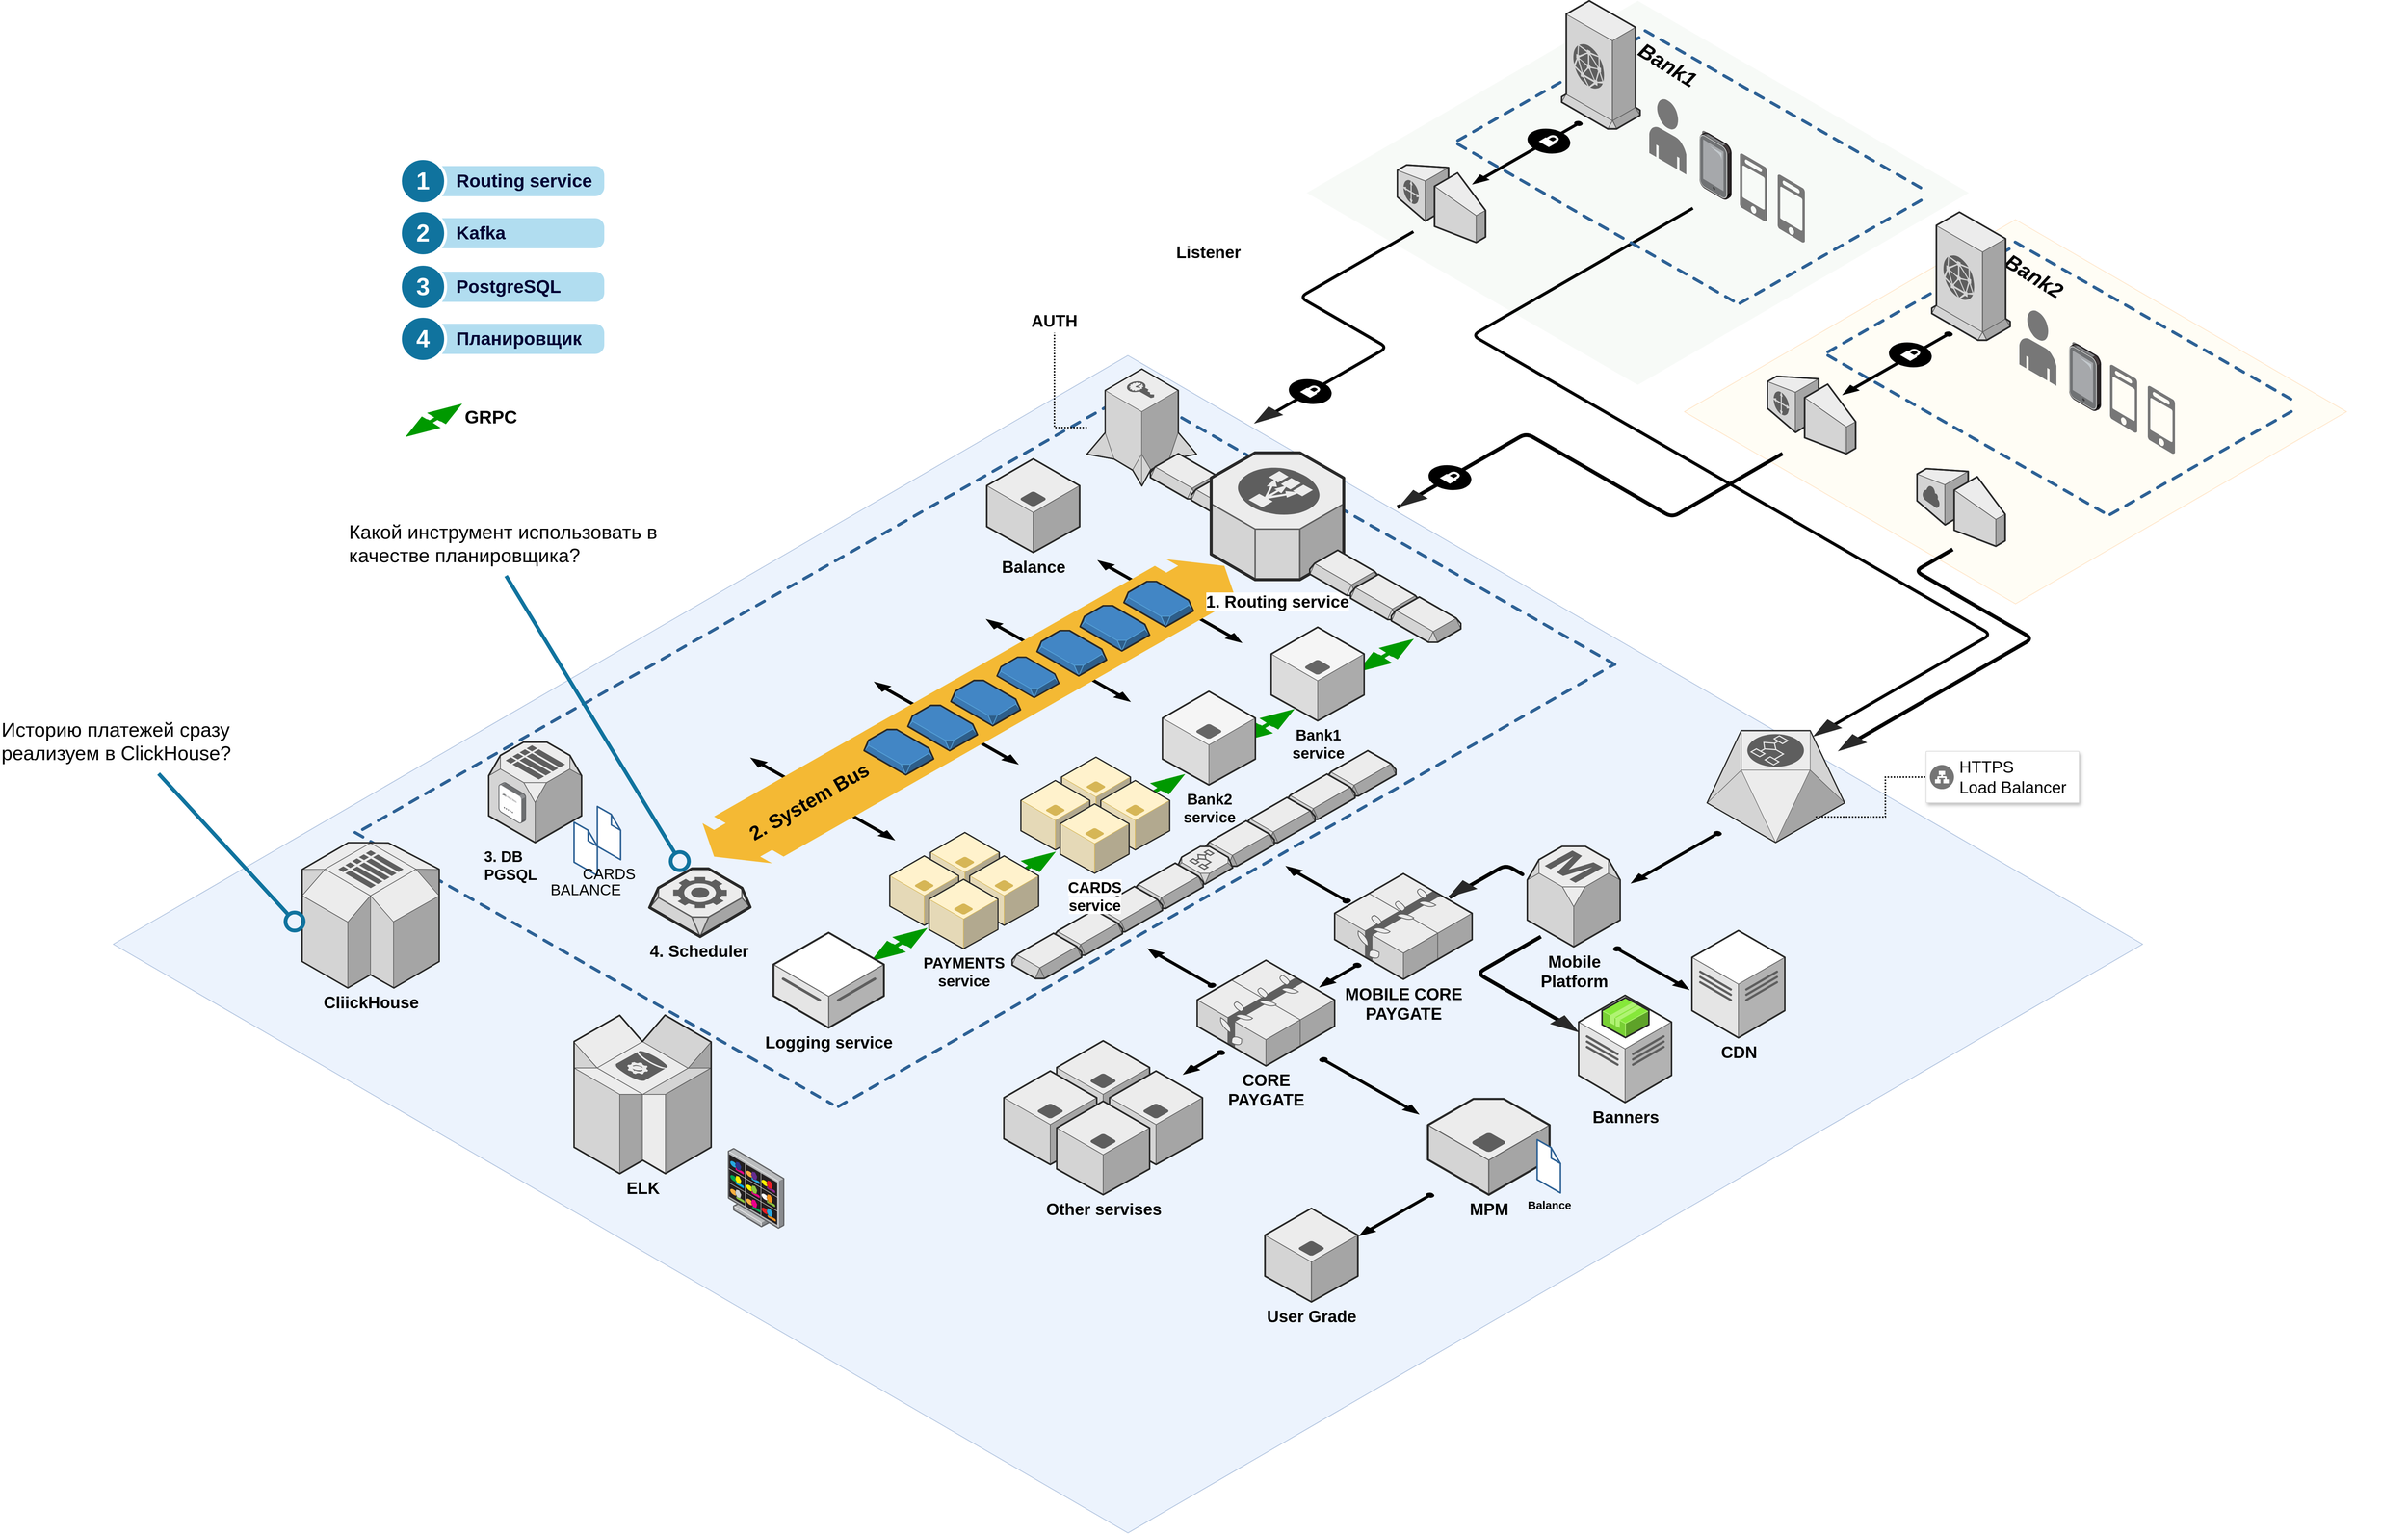 <mxfile version="24.8.6">
  <diagram name="Page-1" id="aaaa8250-4180-3840-79b5-4cada1eebb92">
    <mxGraphModel dx="5870" dy="3020" grid="1" gridSize="10" guides="1" tooltips="1" connect="1" arrows="1" fold="1" page="1" pageScale="1" pageWidth="850" pageHeight="1100" background="none" math="0" shadow="0">
      <root>
        <mxCell id="0" />
        <mxCell id="1" parent="0" />
        <mxCell id="g0c-RjGzhL_h2LVNaWrV-43" value="" style="verticalLabelPosition=bottom;html=1;verticalAlign=top;strokeWidth=1;align=center;outlineConnect=0;dashed=0;outlineConnect=0;shape=mxgraph.aws3d.spot2;fillColor=#dae8fc;strokeColor=#6c8ebf;aspect=fixed;opacity=50;" parent="1" vertex="1">
          <mxGeometry x="-380" y="540" width="2686.66" height="1560" as="geometry" />
        </mxCell>
        <mxCell id="Ae-MPDusxzvcv9dFBdtw-51" value="" style="group" parent="1" connectable="0" vertex="1">
          <mxGeometry x="924" y="812" width="189.61" height="115.12" as="geometry" />
        </mxCell>
        <mxCell id="Ae-MPDusxzvcv9dFBdtw-52" value="" style="verticalLabelPosition=bottom;html=1;verticalAlign=top;strokeWidth=1;dashed=0;shape=mxgraph.aws3d.arrowSE;fillColor=#000000;aspect=fixed;rounded=1;shadow=0;comic=0;fontFamily=Verdana;fontSize=12;" parent="Ae-MPDusxzvcv9dFBdtw-51" vertex="1">
          <mxGeometry x="7.08" y="4.6" width="182.53" height="103.711" as="geometry" />
        </mxCell>
        <mxCell id="Ae-MPDusxzvcv9dFBdtw-53" value="" style="verticalLabelPosition=bottom;html=1;verticalAlign=top;strokeWidth=1;dashed=0;shape=mxgraph.aws3d.arrowSE;fillColor=#000000;aspect=fixed;rounded=1;shadow=0;comic=0;fontFamily=Verdana;fontSize=12;flipV=1;flipH=1;" parent="Ae-MPDusxzvcv9dFBdtw-51" vertex="1">
          <mxGeometry width="182.53" height="103.711" as="geometry" />
        </mxCell>
        <mxCell id="Ae-MPDusxzvcv9dFBdtw-48" value="" style="group;fillColor=none;" parent="1" connectable="0" vertex="1">
          <mxGeometry x="628" y="973" width="189.61" height="115.12" as="geometry" />
        </mxCell>
        <mxCell id="Ae-MPDusxzvcv9dFBdtw-49" value="" style="verticalLabelPosition=bottom;html=1;verticalAlign=top;strokeWidth=1;dashed=0;shape=mxgraph.aws3d.arrowSE;fillColor=#000000;aspect=fixed;rounded=1;shadow=0;comic=0;fontFamily=Verdana;fontSize=12;" parent="Ae-MPDusxzvcv9dFBdtw-48" vertex="1">
          <mxGeometry x="7.08" y="4.6" width="182.53" height="103.711" as="geometry" />
        </mxCell>
        <mxCell id="Ae-MPDusxzvcv9dFBdtw-50" value="" style="verticalLabelPosition=bottom;html=1;verticalAlign=top;strokeWidth=1;dashed=0;shape=mxgraph.aws3d.arrowSE;fillColor=#000000;aspect=fixed;rounded=1;shadow=0;comic=0;fontFamily=Verdana;fontSize=12;flipV=1;flipH=1;" parent="Ae-MPDusxzvcv9dFBdtw-48" vertex="1">
          <mxGeometry width="182.53" height="103.711" as="geometry" />
        </mxCell>
        <mxCell id="Ae-MPDusxzvcv9dFBdtw-24" value="" style="group;shadow=0;" parent="1" vertex="1" connectable="0">
          <mxGeometry x="1122" y="1017" width="48.74" height="27.06" as="geometry" />
        </mxCell>
        <mxCell id="Ae-MPDusxzvcv9dFBdtw-25" value="" style="verticalLabelPosition=bottom;html=1;verticalAlign=top;strokeWidth=10;shape=mxgraph.aws3d.arrowSW;fillColor=#00CC00;aspect=fixed;rounded=1;shadow=0;comic=0;fontFamily=Verdana;fontSize=12;strokeColor=#009900;flipH=1;flipV=1;" parent="Ae-MPDusxzvcv9dFBdtw-24" vertex="1">
          <mxGeometry x="31" width="17.74" height="10.13" as="geometry" />
        </mxCell>
        <mxCell id="Ae-MPDusxzvcv9dFBdtw-26" value="" style="edgeStyle=isometricEdgeStyle;endArrow=none;html=1;labelBackgroundColor=none;strokeWidth=5;fontFamily=Verdana;fontSize=12;strokeColor=#009900;" parent="Ae-MPDusxzvcv9dFBdtw-24" edge="1">
          <mxGeometry width="50" height="100" relative="1" as="geometry">
            <mxPoint x="8.62" y="22.21" as="sourcePoint" />
            <mxPoint x="37.42" y="5.21" as="targetPoint" />
            <Array as="points" />
          </mxGeometry>
        </mxCell>
        <mxCell id="Ae-MPDusxzvcv9dFBdtw-27" value="" style="verticalLabelPosition=bottom;html=1;verticalAlign=top;strokeWidth=10;shape=mxgraph.aws3d.arrowSW;fillColor=#00CC00;aspect=fixed;rounded=1;shadow=0;comic=0;fontFamily=Verdana;fontSize=12;strokeColor=#009900;flipH=0;flipV=0;" parent="Ae-MPDusxzvcv9dFBdtw-24" vertex="1">
          <mxGeometry y="16.93" width="17.74" height="10.13" as="geometry" />
        </mxCell>
        <mxCell id="g0c-RjGzhL_h2LVNaWrV-31" value="" style="group" parent="1" connectable="0" vertex="1">
          <mxGeometry x="1890" y="350" width="766.66" height="570" as="geometry" />
        </mxCell>
        <mxCell id="g0c-RjGzhL_h2LVNaWrV-37" value="" style="verticalLabelPosition=bottom;html=1;verticalAlign=top;strokeWidth=1;align=center;outlineConnect=0;dashed=0;outlineConnect=0;shape=mxgraph.aws3d.spot2;fillColor=#fff2cc;strokeColor=#FF8000;aspect=fixed;opacity=20;" parent="g0c-RjGzhL_h2LVNaWrV-31" vertex="1">
          <mxGeometry x="-190" y="10" width="876.66" height="509.03" as="geometry" />
        </mxCell>
        <mxCell id="g0c-RjGzhL_h2LVNaWrV-66" value="&lt;font size=&quot;1&quot; style=&quot;&quot;&gt;&lt;b style=&quot;font-size: 28px;&quot;&gt;Bank2&lt;/b&gt;&lt;/font&gt;" style="text;html=1;align=center;verticalAlign=middle;whiteSpace=wrap;rounded=0;rotation=32;fontStyle=2;fontSize=26;horizontal=1;spacingTop=0;spacing=0;textShadow=0;labelBackgroundColor=none;labelBorderColor=none;" parent="g0c-RjGzhL_h2LVNaWrV-31" vertex="1">
          <mxGeometry x="241.3" y="68.9" width="64" height="32" as="geometry">
            <mxPoint as="offset" />
          </mxGeometry>
        </mxCell>
        <mxCell id="g0c-RjGzhL_h2LVNaWrV-22" value="" style="verticalLabelPosition=bottom;html=1;verticalAlign=top;strokeWidth=1;align=center;outlineConnect=0;dashed=0;outlineConnect=0;shape=mxgraph.aws3d.mobile_worker;aspect=fixed;strokeColor=none;fillColor=#777777;" parent="g0c-RjGzhL_h2LVNaWrV-31" vertex="1">
          <mxGeometry x="323.5" y="172.26" width="36" height="90" as="geometry" />
        </mxCell>
        <mxCell id="g0c-RjGzhL_h2LVNaWrV-23" value="" style="verticalLabelPosition=bottom;html=1;verticalAlign=top;strokeWidth=1;align=center;outlineConnect=0;dashed=0;outlineConnect=0;shape=mxgraph.aws3d.mobile_worker;aspect=fixed;strokeColor=none;fillColor=#777777;" parent="g0c-RjGzhL_h2LVNaWrV-31" vertex="1">
          <mxGeometry x="373.5" y="202.26" width="36" height="90" as="geometry" />
        </mxCell>
        <mxCell id="g0c-RjGzhL_h2LVNaWrV-24" value="" style="verticalLabelPosition=bottom;html=1;verticalAlign=top;strokeWidth=1;align=center;outlineConnect=0;dashed=0;outlineConnect=0;shape=mxgraph.aws3d.mobile_worker;aspect=fixed;strokeColor=none;fillColor=#777777;" parent="g0c-RjGzhL_h2LVNaWrV-31" vertex="1">
          <mxGeometry x="423.5" y="230.26" width="36" height="90" as="geometry" />
        </mxCell>
        <mxCell id="g0c-RjGzhL_h2LVNaWrV-25" value="" style="verticalLabelPosition=bottom;html=1;verticalAlign=top;strokeWidth=1;align=center;outlineConnect=0;dashed=0;outlineConnect=0;shape=mxgraph.aws3d.end_user;strokeColor=none;fillColor=#777777;aspect=fixed;" parent="g0c-RjGzhL_h2LVNaWrV-31" vertex="1">
          <mxGeometry x="253.5" y="129.8" width="49" height="100.46" as="geometry" />
        </mxCell>
        <mxCell id="g0c-RjGzhL_h2LVNaWrV-26" value="" style="verticalLabelPosition=bottom;html=1;verticalAlign=top;strokeWidth=1;dashed=0;shape=mxgraph.aws3d.dashedArrowlessEdge;fillColor=#000000;aspect=fixed;rounded=1;shadow=0;comic=0;fontFamily=Verdana;fontSize=12;fontColor=#000000;flipV=1;" parent="g0c-RjGzhL_h2LVNaWrV-31" vertex="1">
          <mxGeometry y="44.3" width="248" height="141" as="geometry" />
        </mxCell>
        <mxCell id="g0c-RjGzhL_h2LVNaWrV-27" value="" style="verticalLabelPosition=bottom;html=1;verticalAlign=top;strokeWidth=1;dashed=0;shape=mxgraph.aws3d.dashedArrowlessEdge;fillColor=#000000;aspect=fixed;rounded=1;shadow=0;comic=0;fontFamily=Verdana;fontSize=12;fontColor=#000000;flipV=1;" parent="g0c-RjGzhL_h2LVNaWrV-31" vertex="1">
          <mxGeometry x="373.5" y="259.8" width="248" height="141" as="geometry" />
        </mxCell>
        <mxCell id="g0c-RjGzhL_h2LVNaWrV-28" value="" style="verticalLabelPosition=bottom;html=1;verticalAlign=top;strokeWidth=1;dashed=0;shape=mxgraph.aws3d.dashedArrowlessEdge;aspect=fixed;rounded=1;shadow=0;comic=0;fontFamily=Verdana;fontSize=12" parent="g0c-RjGzhL_h2LVNaWrV-31" vertex="1">
          <mxGeometry y="189.9" width="368.36" height="209.9" as="geometry" />
        </mxCell>
        <mxCell id="g0c-RjGzhL_h2LVNaWrV-29" value="" style="verticalLabelPosition=bottom;html=1;verticalAlign=top;strokeWidth=1;dashed=0;shape=mxgraph.aws3d.dashedArrowlessEdge;aspect=fixed;rounded=1;shadow=0;comic=0;fontFamily=Verdana;fontSize=12" parent="g0c-RjGzhL_h2LVNaWrV-31" vertex="1">
          <mxGeometry x="248" y="39.8" width="368.53" height="210" as="geometry" />
        </mxCell>
        <mxCell id="g0c-RjGzhL_h2LVNaWrV-30" value="" style="verticalLabelPosition=bottom;html=1;verticalAlign=top;strokeWidth=1;align=center;outlineConnect=0;dashed=0;outlineConnect=0;shape=mxgraph.aws3d.cloudfront;fillColor=#ECECEC;strokeColor=#5E5E5E;aspect=fixed;" parent="g0c-RjGzhL_h2LVNaWrV-31" vertex="1">
          <mxGeometry x="137.5" width="103.8" height="169.8" as="geometry" />
        </mxCell>
        <mxCell id="g0c-RjGzhL_h2LVNaWrV-40" value="" style="verticalLabelPosition=bottom;html=1;verticalAlign=top;strokeWidth=1;align=center;outlineConnect=0;dashed=0;outlineConnect=0;shape=mxgraph.aws3d.arrowSW;fillColor=#000000;aspect=fixed;" parent="g0c-RjGzhL_h2LVNaWrV-31" vertex="1">
          <mxGeometry x="20" y="159" width="144.78" height="82.73" as="geometry" />
        </mxCell>
        <mxCell id="g0c-RjGzhL_h2LVNaWrV-41" value="" style="verticalLabelPosition=bottom;html=1;verticalAlign=top;strokeWidth=1;align=center;outlineConnect=0;dashed=0;outlineConnect=0;shape=mxgraph.aws3d.customerGateway;fillColor=#ECECEC;strokeColor=#5E5E5E;aspect=fixed;flipH=1;" parent="g0c-RjGzhL_h2LVNaWrV-31" vertex="1">
          <mxGeometry x="-80" y="217.46" width="116.7" height="102.8" as="geometry" />
        </mxCell>
        <mxCell id="g0c-RjGzhL_h2LVNaWrV-46" value="" style="edgeStyle=isometricEdgeStyle;endArrow=none;html=1;labelBackgroundColor=none;strokeWidth=4;fontFamily=Verdana;fontSize=12;exitX=0.823;exitY=0.02;exitDx=0;exitDy=0;exitPerimeter=0;strokeColor=#000000;" parent="g0c-RjGzhL_h2LVNaWrV-31" source="1a8abee3a6cfdf20-7" edge="1">
          <mxGeometry width="50" height="100" relative="1" as="geometry">
            <mxPoint x="-521.68" y="250.201" as="sourcePoint" />
            <mxPoint x="-178.76" y="-5.2" as="targetPoint" />
            <Array as="points">
              <mxPoint x="-130" y="360" />
            </Array>
          </mxGeometry>
        </mxCell>
        <mxCell id="1a8abee3a6cfdf20-2" value="" style="verticalLabelPosition=bottom;html=1;verticalAlign=top;strokeWidth=1;dashed=0;shape=mxgraph.aws3d.secureConnection;fillColor=#000000;strokeColor=#ffffff;aspect=fixed;rounded=1;shadow=0;comic=0;fontSize=12" parent="g0c-RjGzhL_h2LVNaWrV-31" vertex="1">
          <mxGeometry x="80.5" y="172.26" width="57.0" height="34" as="geometry" />
        </mxCell>
        <mxCell id="1a8abee3a6cfdf20-11" value="" style="verticalLabelPosition=bottom;html=1;verticalAlign=top;strokeWidth=1;dashed=0;shape=mxgraph.aws3d.internetGateway;fillColor=#ECECEC;strokeColor=#5E5E5E;aspect=fixed;rounded=1;shadow=0;comic=0;fontSize=12;flipH=1;flipV=0;" parent="g0c-RjGzhL_h2LVNaWrV-31" vertex="1">
          <mxGeometry x="118" y="340" width="116.7" height="102.8" as="geometry" />
        </mxCell>
        <mxCell id="Ae-MPDusxzvcv9dFBdtw-44" value="" style="image;points=[];aspect=fixed;html=1;align=center;shadow=0;dashed=0;image=img/lib/allied_telesis/computer_and_terminals/Tablet.svg;" parent="g0c-RjGzhL_h2LVNaWrV-31" vertex="1">
          <mxGeometry x="319.24" y="174.06" width="42.51" height="89.74" as="geometry" />
        </mxCell>
        <mxCell id="d5ac148becb70bc-10" value="" style="verticalLabelPosition=bottom;html=1;verticalAlign=top;strokeWidth=1;dashed=0;shape=mxgraph.aws3d.dashedArrowlessEdge;fillColor=#000000;aspect=fixed;rounded=1;shadow=0;comic=0;fontFamily=Verdana;fontSize=12;fontColor=#000000;flipV=1;" parent="1" vertex="1">
          <mxGeometry x="-50" y="587" width="1022" height="581.04" as="geometry" />
        </mxCell>
        <mxCell id="g0c-RjGzhL_h2LVNaWrV-35" value="" style="verticalLabelPosition=bottom;html=1;verticalAlign=top;strokeWidth=1;align=center;outlineConnect=0;dashed=0;outlineConnect=0;shape=mxgraph.aws3d.spot2;fillColor=#006600;strokeColor=none;aspect=fixed;opacity=3;" parent="1" vertex="1">
          <mxGeometry x="1200" y="70" width="876.66" height="509.03" as="geometry" />
        </mxCell>
        <mxCell id="g0c-RjGzhL_h2LVNaWrV-32" value="" style="group" parent="1" connectable="0" vertex="1">
          <mxGeometry x="1400" y="70" width="790" height="471.78" as="geometry" />
        </mxCell>
        <mxCell id="g0c-RjGzhL_h2LVNaWrV-2" value="" style="verticalLabelPosition=bottom;html=1;verticalAlign=top;strokeWidth=1;align=center;outlineConnect=0;dashed=0;outlineConnect=0;shape=mxgraph.aws3d.mobile_worker;aspect=fixed;strokeColor=none;fillColor=#777777;" parent="g0c-RjGzhL_h2LVNaWrV-32" vertex="1">
          <mxGeometry x="323.5" y="172.26" width="36" height="90" as="geometry" />
        </mxCell>
        <mxCell id="g0c-RjGzhL_h2LVNaWrV-3" value="" style="verticalLabelPosition=bottom;html=1;verticalAlign=top;strokeWidth=1;align=center;outlineConnect=0;dashed=0;outlineConnect=0;shape=mxgraph.aws3d.mobile_worker;aspect=fixed;strokeColor=none;fillColor=#777777;" parent="g0c-RjGzhL_h2LVNaWrV-32" vertex="1">
          <mxGeometry x="373.5" y="202.26" width="36" height="90" as="geometry" />
        </mxCell>
        <mxCell id="g0c-RjGzhL_h2LVNaWrV-4" value="" style="verticalLabelPosition=bottom;html=1;verticalAlign=top;strokeWidth=1;align=center;outlineConnect=0;dashed=0;outlineConnect=0;shape=mxgraph.aws3d.mobile_worker;aspect=fixed;strokeColor=none;fillColor=#777777;" parent="g0c-RjGzhL_h2LVNaWrV-32" vertex="1">
          <mxGeometry x="423.5" y="230.26" width="36" height="90" as="geometry" />
        </mxCell>
        <mxCell id="g0c-RjGzhL_h2LVNaWrV-6" value="" style="verticalLabelPosition=bottom;html=1;verticalAlign=top;strokeWidth=1;align=center;outlineConnect=0;dashed=0;outlineConnect=0;shape=mxgraph.aws3d.end_user;strokeColor=none;fillColor=#777777;aspect=fixed;" parent="g0c-RjGzhL_h2LVNaWrV-32" vertex="1">
          <mxGeometry x="253.5" y="129.8" width="49" height="100.46" as="geometry" />
        </mxCell>
        <mxCell id="g0c-RjGzhL_h2LVNaWrV-12" value="" style="verticalLabelPosition=bottom;html=1;verticalAlign=top;strokeWidth=1;dashed=0;shape=mxgraph.aws3d.dashedArrowlessEdge;fillColor=#000000;aspect=fixed;rounded=1;shadow=0;comic=0;fontFamily=Verdana;fontSize=12;fontColor=#000000;flipV=1;" parent="g0c-RjGzhL_h2LVNaWrV-32" vertex="1">
          <mxGeometry y="44.3" width="248" height="141" as="geometry" />
        </mxCell>
        <mxCell id="g0c-RjGzhL_h2LVNaWrV-13" value="" style="verticalLabelPosition=bottom;html=1;verticalAlign=top;strokeWidth=1;dashed=0;shape=mxgraph.aws3d.dashedArrowlessEdge;fillColor=#000000;aspect=fixed;rounded=1;shadow=0;comic=0;fontFamily=Verdana;fontSize=12;fontColor=#000000;flipV=1;" parent="g0c-RjGzhL_h2LVNaWrV-32" vertex="1">
          <mxGeometry x="373.5" y="259.8" width="248" height="141" as="geometry" />
        </mxCell>
        <mxCell id="g0c-RjGzhL_h2LVNaWrV-14" value="" style="verticalLabelPosition=bottom;html=1;verticalAlign=top;strokeWidth=1;dashed=0;shape=mxgraph.aws3d.dashedArrowlessEdge;aspect=fixed;rounded=1;shadow=0;comic=0;fontFamily=Verdana;fontSize=12" parent="g0c-RjGzhL_h2LVNaWrV-32" vertex="1">
          <mxGeometry y="189.9" width="368.36" height="209.9" as="geometry" />
        </mxCell>
        <mxCell id="g0c-RjGzhL_h2LVNaWrV-15" value="" style="verticalLabelPosition=bottom;html=1;verticalAlign=top;strokeWidth=1;dashed=0;shape=mxgraph.aws3d.dashedArrowlessEdge;aspect=fixed;rounded=1;shadow=0;comic=0;fontFamily=Verdana;fontSize=12" parent="g0c-RjGzhL_h2LVNaWrV-32" vertex="1">
          <mxGeometry x="248" y="39.8" width="368.53" height="210" as="geometry" />
        </mxCell>
        <mxCell id="g0c-RjGzhL_h2LVNaWrV-7" value="" style="verticalLabelPosition=bottom;html=1;verticalAlign=top;strokeWidth=1;align=center;outlineConnect=0;dashed=0;outlineConnect=0;shape=mxgraph.aws3d.cloudfront;fillColor=#ECECEC;strokeColor=#5E5E5E;aspect=fixed;" parent="g0c-RjGzhL_h2LVNaWrV-32" vertex="1">
          <mxGeometry x="137.5" width="103.8" height="169.8" as="geometry" />
        </mxCell>
        <mxCell id="g0c-RjGzhL_h2LVNaWrV-39" value="" style="verticalLabelPosition=bottom;html=1;verticalAlign=top;strokeWidth=1;align=center;outlineConnect=0;dashed=0;outlineConnect=0;shape=mxgraph.aws3d.arrowSW;fillColor=#000000;aspect=fixed;" parent="g0c-RjGzhL_h2LVNaWrV-32" vertex="1">
          <mxGeometry x="20" y="160" width="144.78" height="82.73" as="geometry" />
        </mxCell>
        <mxCell id="g0c-RjGzhL_h2LVNaWrV-34" value="" style="verticalLabelPosition=bottom;html=1;verticalAlign=top;strokeWidth=1;align=center;outlineConnect=0;dashed=0;outlineConnect=0;shape=mxgraph.aws3d.customerGateway;fillColor=#ECECEC;strokeColor=#5E5E5E;aspect=fixed;flipH=1;" parent="g0c-RjGzhL_h2LVNaWrV-32" vertex="1">
          <mxGeometry x="-80" y="217.46" width="116.7" height="102.8" as="geometry" />
        </mxCell>
        <mxCell id="g0c-RjGzhL_h2LVNaWrV-62" value="&lt;font style=&quot;font-size: 28px;&quot;&gt;&lt;b style=&quot;font-size: 28px;&quot;&gt;Bank1&lt;/b&gt;&lt;/font&gt;" style="text;html=1;align=center;verticalAlign=middle;whiteSpace=wrap;rounded=0;rotation=32;fontStyle=2;fontSize=28;horizontal=1;spacingTop=0;spacing=0;textShadow=0;labelBackgroundColor=none;labelBorderColor=none;" parent="g0c-RjGzhL_h2LVNaWrV-32" vertex="1">
          <mxGeometry x="246.0" y="68.9" width="64" height="32" as="geometry">
            <mxPoint as="offset" />
          </mxGeometry>
        </mxCell>
        <mxCell id="1a8abee3a6cfdf20-3" value="" style="edgeStyle=isometricEdgeStyle;endArrow=none;html=1;labelBackgroundColor=none;strokeWidth=4;fontFamily=Verdana;fontSize=12;exitX=0.669;exitY=0.618;exitDx=0;exitDy=0;exitPerimeter=0;" parent="1" source="1a8abee3a6cfdf20-25" edge="1">
          <mxGeometry width="50" height="100" relative="1" as="geometry">
            <mxPoint x="1130" y="630" as="sourcePoint" />
            <mxPoint x="1341.24" y="375.92" as="targetPoint" />
            <Array as="points" />
          </mxGeometry>
        </mxCell>
        <mxCell id="1a8abee3a6cfdf20-7" value="" style="verticalLabelPosition=bottom;html=1;verticalAlign=top;strokeWidth=1;dashed=0;shape=mxgraph.aws3d.workflowService;fillColor=#ECECEC;strokeColor=#5E5E5E;aspect=fixed;rounded=1;shadow=0;comic=0;fontSize=12" parent="1" vertex="1">
          <mxGeometry x="1730" y="1037" width="182.2" height="148.4" as="geometry" />
        </mxCell>
        <mxCell id="1a8abee3a6cfdf20-19" value="&lt;font style=&quot;font-size: 22px;&quot;&gt;&lt;b&gt;CORE&lt;br&gt;PAYGATE&lt;/b&gt;&lt;/font&gt;" style="verticalLabelPosition=bottom;html=1;verticalAlign=top;strokeWidth=1;dashed=0;shape=mxgraph.aws3d.elasticBeanstalk;fillColor=#ECECEC;strokeColor=#5E5E5E;aspect=fixed;rounded=1;shadow=0;comic=0;fontSize=12" parent="1" vertex="1">
          <mxGeometry x="1055" y="1341.31" width="182" height="140" as="geometry" />
        </mxCell>
        <mxCell id="1a8abee3a6cfdf20-1" value="" style="verticalLabelPosition=bottom;html=1;verticalAlign=top;strokeWidth=1;dashed=0;shape=mxgraph.aws3d.secureConnection;fillColor=#000000;strokeColor=#ffffff;aspect=fixed;rounded=1;shadow=0;comic=0;fontSize=12" parent="1" vertex="1">
          <mxGeometry x="1492" y="239.12" width="57.0" height="34" as="geometry" />
        </mxCell>
        <mxCell id="1a8abee3a6cfdf20-39" value="" style="verticalLabelPosition=bottom;html=1;verticalAlign=top;strokeWidth=1;dashed=0;shape=mxgraph.aws3d.arrowSE;fillColor=#000000;aspect=fixed;rounded=1;shadow=0;comic=0;fontFamily=Verdana;fontSize=12" parent="1" vertex="1">
          <mxGeometry x="1217" y="1470.44" width="131.13" height="74.56" as="geometry" />
        </mxCell>
        <mxCell id="d5ac148becb70bc-1" value="" style="verticalLabelPosition=bottom;html=1;verticalAlign=top;strokeWidth=1;dashed=0;shape=mxgraph.aws3d.arrowSE;fillColor=#000000;aspect=fixed;rounded=1;shadow=0;comic=0;fontFamily=Verdana;fontSize=12" parent="1" vertex="1">
          <mxGeometry x="1606" y="1323.5" width="99.75" height="56.5" as="geometry" />
        </mxCell>
        <mxCell id="d5ac148becb70bc-8" value="" style="verticalLabelPosition=bottom;html=1;verticalAlign=top;strokeWidth=1;dashed=0;shape=mxgraph.aws3d.dashedArrowlessEdge;aspect=fixed;rounded=1;shadow=0;comic=0;fontFamily=Verdana;fontSize=12" parent="1" vertex="1">
          <mxGeometry x="972" y="587" width="637.05" height="363" as="geometry" />
        </mxCell>
        <mxCell id="d5ac148becb70bc-9" value="" style="verticalLabelPosition=bottom;html=1;verticalAlign=top;strokeWidth=1;dashed=0;shape=mxgraph.aws3d.dashedArrowlessEdge;aspect=fixed;rounded=1;shadow=0;comic=0;fontFamily=Verdana;fontSize=12" parent="1" vertex="1">
          <mxGeometry x="-60" y="1172.05" width="631.77" height="360" as="geometry" />
        </mxCell>
        <mxCell id="g0c-RjGzhL_h2LVNaWrV-67" value="&lt;b&gt;&lt;font style=&quot;font-size: 22px;&quot;&gt;4. Scheduler&lt;/font&gt;&lt;/b&gt;&amp;nbsp;" style="verticalLabelPosition=bottom;html=1;verticalAlign=top;strokeWidth=1;align=center;outlineConnect=0;dashed=0;outlineConnect=0;shape=mxgraph.aws3d.worker;fillColor=#ECECEC;strokeColor=#5E5E5E;aspect=fixed;" parent="1" vertex="1">
          <mxGeometry x="330.0" y="1220" width="133.2" height="90" as="geometry" />
        </mxCell>
        <mxCell id="1a8abee3a6cfdf20-25" value="" style="verticalLabelPosition=bottom;html=1;verticalAlign=top;strokeWidth=1;dashed=0;shape=mxgraph.aws3d.arrowhead;aspect=fixed;rounded=1;shadow=0;comic=0;fillColor=none;fontFamily=Verdana;fontSize=12;fontColor=#000000;flipV=1;" parent="1" vertex="1">
          <mxGeometry x="1130" y="607.36" width="39" height="23" as="geometry" />
        </mxCell>
        <mxCell id="g0c-RjGzhL_h2LVNaWrV-78" value="" style="edgeStyle=isometricEdgeStyle;endArrow=none;html=1;labelBackgroundColor=none;strokeWidth=5;fontFamily=Verdana;fontSize=12" parent="1" edge="1">
          <mxGeometry width="50" height="100" relative="1" as="geometry">
            <mxPoint x="1340" y="730" as="sourcePoint" />
            <mxPoint x="1830" y="670" as="targetPoint" />
            <Array as="points">
              <mxPoint x="1520" y="660" />
            </Array>
          </mxGeometry>
        </mxCell>
        <mxCell id="g0c-RjGzhL_h2LVNaWrV-80" value="" style="edgeStyle=isometricEdgeStyle;endArrow=none;html=1;labelBackgroundColor=none;strokeWidth=5;fontFamily=Verdana;fontSize=12" parent="1" edge="1">
          <mxGeometry width="50" height="100" relative="1" as="geometry">
            <mxPoint x="1324" y="739.02" as="sourcePoint" />
            <mxPoint x="1320" y="740.758" as="targetPoint" />
            <Array as="points" />
          </mxGeometry>
        </mxCell>
        <mxCell id="g0c-RjGzhL_h2LVNaWrV-81" value="" style="verticalLabelPosition=bottom;html=1;verticalAlign=top;strokeWidth=1;dashed=0;shape=mxgraph.aws3d.arrowhead;aspect=fixed;rounded=1;shadow=0;comic=0;fillColor=none;fontFamily=Verdana;fontSize=12;fontColor=#000000;flipV=1;" parent="1" vertex="1">
          <mxGeometry x="1321.5" y="718" width="39" height="23" as="geometry" />
        </mxCell>
        <mxCell id="g0c-RjGzhL_h2LVNaWrV-102" value="&lt;font style=&quot;font-size: 22px;&quot;&gt;&lt;b&gt;CDN&lt;/b&gt;&lt;/font&gt;" style="verticalLabelPosition=bottom;html=1;verticalAlign=top;strokeWidth=1;align=center;outlineConnect=0;dashed=0;outlineConnect=0;shape=mxgraph.aws3d.dataCenter;strokeColor=#5E5E5E;aspect=fixed;" parent="1" vertex="1">
          <mxGeometry x="1710" y="1302" width="123" height="142" as="geometry" />
        </mxCell>
        <mxCell id="g0c-RjGzhL_h2LVNaWrV-107" value="" style="verticalLabelPosition=bottom;html=1;verticalAlign=top;strokeWidth=1;dashed=0;shape=mxgraph.aws3d.secureConnection;fillColor=#000000;strokeColor=#ffffff;aspect=fixed;rounded=1;shadow=0;comic=0;fontSize=12" parent="1" vertex="1">
          <mxGeometry x="1176" y="571" width="57.0" height="34" as="geometry" />
        </mxCell>
        <mxCell id="g0c-RjGzhL_h2LVNaWrV-108" value="" style="verticalLabelPosition=bottom;html=1;verticalAlign=top;strokeWidth=1;dashed=0;shape=mxgraph.aws3d.secureConnection;fillColor=#000000;strokeColor=#ffffff;aspect=fixed;rounded=1;shadow=0;comic=0;fontSize=12" parent="1" vertex="1">
          <mxGeometry x="1361" y="685" width="57.0" height="34" as="geometry" />
        </mxCell>
        <mxCell id="g0c-RjGzhL_h2LVNaWrV-118" value="&lt;b&gt;&lt;font style=&quot;font-size: 20px;&quot;&gt;3. DB&lt;/font&gt;&lt;/b&gt;&lt;div&gt;&lt;b&gt;&lt;font style=&quot;font-size: 20px;&quot;&gt;PGSQL&lt;/font&gt;&lt;/b&gt;&lt;/div&gt;" style="verticalLabelPosition=bottom;html=1;verticalAlign=top;strokeWidth=1;align=left;outlineConnect=0;dashed=0;outlineConnect=0;shape=mxgraph.aws3d.simpleDb;fillColor=#ECECEC;strokeColor=#5E5E5E;aspect=fixed;spacingLeft=-8;" parent="1" vertex="1">
          <mxGeometry x="117" y="1052.4" width="123" height="133" as="geometry" />
        </mxCell>
        <mxCell id="g0c-RjGzhL_h2LVNaWrV-124" value="" style="group" parent="1" connectable="0" vertex="1">
          <mxGeometry x="464.39" y="1073.44" width="189.61" height="115.12" as="geometry" />
        </mxCell>
        <mxCell id="g0c-RjGzhL_h2LVNaWrV-125" value="" style="verticalLabelPosition=bottom;html=1;verticalAlign=top;strokeWidth=1;dashed=0;shape=mxgraph.aws3d.arrowSE;fillColor=#000000;aspect=fixed;rounded=1;shadow=0;comic=0;fontFamily=Verdana;fontSize=12;" parent="g0c-RjGzhL_h2LVNaWrV-124" vertex="1">
          <mxGeometry x="7.08" y="4.6" width="182.53" height="103.711" as="geometry" />
        </mxCell>
        <mxCell id="g0c-RjGzhL_h2LVNaWrV-126" value="" style="verticalLabelPosition=bottom;html=1;verticalAlign=top;strokeWidth=1;dashed=0;shape=mxgraph.aws3d.arrowSE;fillColor=#000000;aspect=fixed;rounded=1;shadow=0;comic=0;fontFamily=Verdana;fontSize=12;flipV=1;flipH=1;" parent="g0c-RjGzhL_h2LVNaWrV-124" vertex="1">
          <mxGeometry width="182.53" height="103.711" as="geometry" />
        </mxCell>
        <mxCell id="g0c-RjGzhL_h2LVNaWrV-127" value="" style="group" parent="1" connectable="0" vertex="1">
          <mxGeometry x="776.39" y="890" width="189.61" height="115.12" as="geometry" />
        </mxCell>
        <mxCell id="g0c-RjGzhL_h2LVNaWrV-128" value="" style="verticalLabelPosition=bottom;html=1;verticalAlign=top;strokeWidth=1;dashed=0;shape=mxgraph.aws3d.arrowSE;fillColor=#000000;aspect=fixed;rounded=1;shadow=0;comic=0;fontFamily=Verdana;fontSize=12;" parent="g0c-RjGzhL_h2LVNaWrV-127" vertex="1">
          <mxGeometry x="7.08" y="4.6" width="182.53" height="103.711" as="geometry" />
        </mxCell>
        <mxCell id="g0c-RjGzhL_h2LVNaWrV-129" value="" style="verticalLabelPosition=bottom;html=1;verticalAlign=top;strokeWidth=1;dashed=0;shape=mxgraph.aws3d.arrowSE;fillColor=#000000;aspect=fixed;rounded=1;shadow=0;comic=0;fontFamily=Verdana;fontSize=12;flipV=1;flipH=1;" parent="g0c-RjGzhL_h2LVNaWrV-127" vertex="1">
          <mxGeometry width="182.53" height="103.711" as="geometry" />
        </mxCell>
        <mxCell id="g0c-RjGzhL_h2LVNaWrV-131" value="&lt;font style=&quot;font-size: 22px;&quot;&gt;&lt;b&gt;MPM&lt;/b&gt;&lt;/font&gt;" style="verticalLabelPosition=bottom;html=1;verticalAlign=top;strokeWidth=1;align=center;outlineConnect=0;dashed=0;outlineConnect=0;shape=mxgraph.aws3d.instance;fillColor=#ECECEC;strokeColor=#5E5E5E;aspect=fixed;" parent="1" vertex="1">
          <mxGeometry x="1360.5" y="1525" width="161.04" height="127" as="geometry" />
        </mxCell>
        <mxCell id="g0c-RjGzhL_h2LVNaWrV-132" value="" style="verticalLabelPosition=bottom;html=1;verticalAlign=top;strokeWidth=1;dashed=0;shape=mxgraph.aws3d.arrowSW;fillColor=#000000;aspect=fixed;rounded=1;shadow=0;comic=0;fontFamily=Verdana;fontSize=12" parent="1" vertex="1">
          <mxGeometry x="1630" y="1170.85" width="119" height="68" as="geometry" />
        </mxCell>
        <mxCell id="g0c-RjGzhL_h2LVNaWrV-136" value="" style="edgeStyle=orthogonalEdgeStyle;rounded=0;orthogonalLoop=1;jettySize=auto;html=1;entryX=0.5;entryY=1;entryDx=0;entryDy=0;endArrow=none;endFill=0;strokeWidth=2;dashed=1;dashPattern=1 1;" parent="1" source="g0c-RjGzhL_h2LVNaWrV-133" target="g0c-RjGzhL_h2LVNaWrV-137" edge="1">
          <mxGeometry relative="1" as="geometry">
            <mxPoint x="972.59" y="422.57" as="targetPoint" />
          </mxGeometry>
        </mxCell>
        <mxCell id="g0c-RjGzhL_h2LVNaWrV-137" value="&lt;font style=&quot;font-size: 22px;&quot;&gt;&lt;b&gt;AUTH&lt;/b&gt;&lt;/font&gt;" style="text;html=1;align=center;verticalAlign=middle;whiteSpace=wrap;rounded=0;" parent="1" vertex="1">
          <mxGeometry x="836" y="480" width="60" height="30" as="geometry" />
        </mxCell>
        <mxCell id="g0c-RjGzhL_h2LVNaWrV-138" value="" style="edgeStyle=isometricEdgeStyle;endArrow=none;html=1;labelBackgroundColor=none;strokeWidth=5;fontFamily=Verdana;fontSize=12;strokeColor=#000000;" parent="1" source="1a8abee3a6cfdf20-7" edge="1">
          <mxGeometry width="50" height="100" relative="1" as="geometry">
            <mxPoint x="1870" y="1037" as="sourcePoint" />
            <mxPoint x="2055.24" y="796.92" as="targetPoint" />
            <Array as="points">
              <mxPoint x="2100" y="880" />
            </Array>
          </mxGeometry>
        </mxCell>
        <mxCell id="g0c-RjGzhL_h2LVNaWrV-139" value="&lt;font style=&quot;font-size: 22px;&quot;&gt;&lt;b&gt;MOBILE CORE&lt;br&gt;PAYGATE&lt;/b&gt;&lt;/font&gt;" style="verticalLabelPosition=bottom;html=1;verticalAlign=top;strokeWidth=1;dashed=0;shape=mxgraph.aws3d.elasticBeanstalk;fillColor=#ECECEC;strokeColor=#5E5E5E;aspect=fixed;rounded=1;shadow=0;comic=0;fontSize=12" parent="1" vertex="1">
          <mxGeometry x="1237" y="1226.56" width="182" height="140" as="geometry" />
        </mxCell>
        <mxCell id="1a8abee3a6cfdf20-4" value="&lt;font style=&quot;font-size: 22px;&quot;&gt;&lt;b&gt;ELK&lt;/b&gt;&lt;/font&gt;" style="verticalLabelPosition=bottom;html=1;verticalAlign=top;strokeWidth=1;dashed=0;shape=mxgraph.aws3d.dynamoDb;fillColor=#ECECEC;strokeColor=#5E5E5E;aspect=fixed;rounded=1;shadow=0;comic=0;fontSize=12" parent="1" vertex="1">
          <mxGeometry x="230" y="1414" width="181.5" height="210" as="geometry" />
        </mxCell>
        <mxCell id="g0c-RjGzhL_h2LVNaWrV-140" value="&lt;font style=&quot;font-size: 15px;&quot;&gt;&lt;b&gt;Balance&lt;/b&gt;&lt;/font&gt;" style="verticalLabelPosition=bottom;html=1;verticalAlign=top;strokeWidth=1;align=center;outlineConnect=0;dashed=0;outlineConnect=0;shape=mxgraph.aws3d.file;aspect=fixed;strokeColor=#2d6195;fillColor=#ffffff;" parent="1" vertex="1">
          <mxGeometry x="1505.1" y="1579" width="30.8" height="70.6" as="geometry" />
        </mxCell>
        <mxCell id="g0c-RjGzhL_h2LVNaWrV-141" value="" style="verticalLabelPosition=bottom;html=1;verticalAlign=top;strokeWidth=1;dashed=0;shape=mxgraph.aws3d.arrowSW;fillColor=#000000;aspect=fixed;rounded=1;shadow=0;comic=0;fontFamily=Verdana;fontSize=12" parent="1" vertex="1">
          <mxGeometry x="1217.41" y="1345.39" width="54.62" height="31.21" as="geometry" />
        </mxCell>
        <mxCell id="g0c-RjGzhL_h2LVNaWrV-143" value="" style="edgeStyle=isometricEdgeStyle;endArrow=none;html=1;labelBackgroundColor=none;strokeWidth=5;fontFamily=Verdana;fontSize=12;exitX=0.835;exitY=0.225;exitDx=0;exitDy=0;exitPerimeter=0;" parent="1" source="g0c-RjGzhL_h2LVNaWrV-139" edge="1">
          <mxGeometry width="50" height="100" relative="1" as="geometry">
            <mxPoint x="1296.33" y="1218.03" as="sourcePoint" />
            <mxPoint x="1470" y="1220" as="targetPoint" />
            <Array as="points">
              <mxPoint x="1490" y="1230" />
            </Array>
          </mxGeometry>
        </mxCell>
        <mxCell id="d5ac148becb70bc-3" value="&lt;font face=&quot;Helvetica&quot; style=&quot;font-size: 22px;&quot;&gt;&lt;b style=&quot;&quot;&gt;Mobile&lt;br&gt;Platform&lt;/b&gt;&lt;/font&gt;" style="verticalLabelPosition=bottom;html=1;verticalAlign=top;strokeWidth=1;dashed=0;shape=mxgraph.aws3d.rdsMaster;fillColor=#ECECEC;strokeColor=#5E5E5E;aspect=fixed;rounded=1;shadow=0;comic=0;fontFamily=Verdana;fontSize=12" parent="1" vertex="1">
          <mxGeometry x="1492" y="1190.5" width="123" height="133" as="geometry" />
        </mxCell>
        <mxCell id="g0c-RjGzhL_h2LVNaWrV-146" value="" style="verticalLabelPosition=bottom;html=1;verticalAlign=top;strokeWidth=1;dashed=0;shape=mxgraph.aws3d.arrowhead;aspect=fixed;rounded=1;shadow=0;comic=0;fillColor=none;fontFamily=Verdana;fontSize=12;fontColor=#000000;flipV=1;" parent="1" vertex="1">
          <mxGeometry x="1387" y="1235.07" width="39" height="23" as="geometry" />
        </mxCell>
        <mxCell id="g0c-RjGzhL_h2LVNaWrV-148" value="" style="verticalLabelPosition=bottom;html=1;verticalAlign=top;strokeWidth=1;dashed=0;shape=mxgraph.aws3d.arrowSE;fillColor=#000000;aspect=fixed;rounded=1;shadow=0;comic=0;fontFamily=Verdana;fontSize=12;flipH=1;flipV=1;" parent="1" vertex="1">
          <mxGeometry x="1173" y="1217" width="85.03" height="48.35" as="geometry" />
        </mxCell>
        <mxCell id="g0c-RjGzhL_h2LVNaWrV-149" value="" style="verticalLabelPosition=bottom;html=1;verticalAlign=top;strokeWidth=1;dashed=0;shape=mxgraph.aws3d.arrowSE;fillColor=#000000;aspect=fixed;rounded=1;shadow=0;comic=0;fontFamily=Verdana;fontSize=12;flipH=1;flipV=1;" parent="1" vertex="1">
          <mxGeometry x="990" y="1326.28" width="89.61" height="50.95" as="geometry" />
        </mxCell>
        <mxCell id="g0c-RjGzhL_h2LVNaWrV-150" value="" style="verticalLabelPosition=bottom;html=1;verticalAlign=top;strokeWidth=1;dashed=0;shape=mxgraph.aws3d.arrowhead;aspect=fixed;rounded=1;shadow=0;comic=0;fillColor=#009900;fontFamily=Verdana;fontSize=12;flipV=1;strokeColor=#006600;fontColor=#006600;" parent="1" vertex="1">
          <mxGeometry x="1903" y="1041.44" width="39" height="23" as="geometry" />
        </mxCell>
        <mxCell id="Ae-MPDusxzvcv9dFBdtw-1" value="" style="group" parent="1" vertex="1" connectable="0">
          <mxGeometry x="400" y="810" width="918" height="555.57" as="geometry" />
        </mxCell>
        <mxCell id="1a8abee3a6cfdf20-38" value="" style="verticalLabelPosition=bottom;html=1;verticalAlign=top;strokeWidth=1;dashed=0;shape=mxgraph.aws3d.flatDoubleEdge;fillColor=#000000;aspect=fixed;rounded=1;shadow=0;comic=0;fontFamily=Verdana;fontSize=12;flipV=1;" parent="Ae-MPDusxzvcv9dFBdtw-1" vertex="1">
          <mxGeometry width="706.33" height="402.81" as="geometry" />
        </mxCell>
        <mxCell id="1a8abee3a6cfdf20-14" value="" style="verticalLabelPosition=bottom;html=1;verticalAlign=top;strokeWidth=1;dashed=0;shape=mxgraph.aws3d.snapshot;fillColor=#4286c5;strokeColor=#57A2D8;aspect=fixed;rounded=1;shadow=0;comic=0;fontSize=12" parent="Ae-MPDusxzvcv9dFBdtw-1" vertex="1">
          <mxGeometry x="558" y="29.5" width="92" height="60" as="geometry" />
        </mxCell>
        <mxCell id="d5ac148becb70bc-2" value="" style="verticalLabelPosition=bottom;html=1;verticalAlign=top;strokeWidth=1;dashed=0;shape=mxgraph.aws3d.snapshot;fillColor=#4286c5;strokeColor=#57A2D8;aspect=fixed;rounded=1;shadow=0;comic=0;fontFamily=Verdana;fontSize=12" parent="Ae-MPDusxzvcv9dFBdtw-1" vertex="1">
          <mxGeometry x="500" y="61.5" width="92" height="60" as="geometry" />
        </mxCell>
        <mxCell id="g0c-RjGzhL_h2LVNaWrV-89" value="" style="verticalLabelPosition=bottom;html=1;verticalAlign=top;strokeWidth=1;dashed=0;shape=mxgraph.aws3d.snapshot;fillColor=#4286c5;strokeColor=#57A2D8;aspect=fixed;rounded=1;shadow=0;comic=0;fontSize=12" parent="Ae-MPDusxzvcv9dFBdtw-1" vertex="1">
          <mxGeometry x="443" y="94.5" width="92" height="60" as="geometry" />
        </mxCell>
        <mxCell id="g0c-RjGzhL_h2LVNaWrV-90" value="" style="verticalLabelPosition=bottom;html=1;verticalAlign=top;strokeWidth=1;dashed=0;shape=mxgraph.aws3d.snapshot;fillColor=#4286c5;strokeColor=#57A2D8;aspect=fixed;rounded=1;shadow=0;comic=0;fontFamily=Verdana;fontSize=12" parent="Ae-MPDusxzvcv9dFBdtw-1" vertex="1">
          <mxGeometry x="390" y="129.76" width="82" height="53.48" as="geometry" />
        </mxCell>
        <mxCell id="g0c-RjGzhL_h2LVNaWrV-91" value="" style="verticalLabelPosition=bottom;html=1;verticalAlign=top;strokeWidth=1;dashed=0;shape=mxgraph.aws3d.snapshot;fillColor=#4286c5;strokeColor=#57A2D8;aspect=fixed;rounded=1;shadow=0;comic=0;fontFamily=Verdana;fontSize=12" parent="Ae-MPDusxzvcv9dFBdtw-1" vertex="1">
          <mxGeometry x="329" y="160.57" width="92" height="60" as="geometry" />
        </mxCell>
        <mxCell id="g0c-RjGzhL_h2LVNaWrV-92" value="" style="verticalLabelPosition=bottom;html=1;verticalAlign=top;strokeWidth=1;dashed=0;shape=mxgraph.aws3d.snapshot;fillColor=#4286c5;strokeColor=#57A2D8;aspect=fixed;rounded=1;shadow=0;comic=0;fontSize=12" parent="Ae-MPDusxzvcv9dFBdtw-1" vertex="1">
          <mxGeometry x="272" y="193.57" width="92" height="60" as="geometry" />
        </mxCell>
        <mxCell id="g0c-RjGzhL_h2LVNaWrV-93" value="" style="verticalLabelPosition=bottom;html=1;verticalAlign=top;strokeWidth=1;dashed=0;shape=mxgraph.aws3d.snapshot;fillColor=#4286c5;strokeColor=#57A2D8;aspect=fixed;rounded=1;shadow=0;comic=0;fontFamily=Verdana;fontSize=12" parent="Ae-MPDusxzvcv9dFBdtw-1" vertex="1">
          <mxGeometry x="214" y="225.57" width="92" height="60" as="geometry" />
        </mxCell>
        <mxCell id="g0c-RjGzhL_h2LVNaWrV-83" value="&lt;span style=&quot;font-style: normal;&quot;&gt;2. System Bus&lt;/span&gt;" style="text;html=1;align=center;verticalAlign=middle;whiteSpace=wrap;rounded=0;fontSize=26;fontStyle=3;rotation=-30;" parent="Ae-MPDusxzvcv9dFBdtw-1" vertex="1">
          <mxGeometry x="21.34" y="290.57" width="240" height="60" as="geometry" />
        </mxCell>
        <mxCell id="Ae-MPDusxzvcv9dFBdtw-130" value="" style="group" parent="Ae-MPDusxzvcv9dFBdtw-1" vertex="1" connectable="0">
          <mxGeometry x="410" y="253.57" width="508" height="302" as="geometry" />
        </mxCell>
        <mxCell id="Ae-MPDusxzvcv9dFBdtw-122" value="" style="group" parent="Ae-MPDusxzvcv9dFBdtw-130" vertex="1" connectable="0">
          <mxGeometry x="255" width="253" height="153" as="geometry" />
        </mxCell>
        <mxCell id="Ae-MPDusxzvcv9dFBdtw-117" value="" style="group" parent="Ae-MPDusxzvcv9dFBdtw-122" vertex="1" connectable="0">
          <mxGeometry x="107" width="146" height="91" as="geometry" />
        </mxCell>
        <mxCell id="Ae-MPDusxzvcv9dFBdtw-114" value="" style="verticalLabelPosition=bottom;html=1;verticalAlign=top;strokeWidth=1;align=center;outlineConnect=0;dashed=0;outlineConnect=0;shape=mxgraph.aws3d.ebs;fillColor=#ECECEC;strokeColor=#5E5E5E;aspect=fixed;flipH=1;" parent="Ae-MPDusxzvcv9dFBdtw-117" vertex="1">
          <mxGeometry x="54" width="92" height="60" as="geometry" />
        </mxCell>
        <mxCell id="Ae-MPDusxzvcv9dFBdtw-113" value="" style="verticalLabelPosition=bottom;html=1;verticalAlign=top;strokeWidth=1;align=center;outlineConnect=0;dashed=0;outlineConnect=0;shape=mxgraph.aws3d.ebs;fillColor=#ECECEC;strokeColor=#5E5E5E;aspect=fixed;flipH=1;" parent="Ae-MPDusxzvcv9dFBdtw-117" vertex="1">
          <mxGeometry y="31" width="92" height="60" as="geometry" />
        </mxCell>
        <mxCell id="Ae-MPDusxzvcv9dFBdtw-118" value="" style="group" parent="Ae-MPDusxzvcv9dFBdtw-122" vertex="1" connectable="0">
          <mxGeometry y="62" width="146" height="91" as="geometry" />
        </mxCell>
        <mxCell id="Ae-MPDusxzvcv9dFBdtw-119" value="" style="verticalLabelPosition=bottom;html=1;verticalAlign=top;strokeWidth=1;align=center;outlineConnect=0;dashed=0;outlineConnect=0;shape=mxgraph.aws3d.ebs;fillColor=#ECECEC;strokeColor=#5E5E5E;aspect=fixed;flipH=1;" parent="Ae-MPDusxzvcv9dFBdtw-118" vertex="1">
          <mxGeometry x="54" width="92" height="60" as="geometry" />
        </mxCell>
        <mxCell id="Ae-MPDusxzvcv9dFBdtw-120" value="" style="verticalLabelPosition=bottom;html=1;verticalAlign=top;strokeWidth=1;align=center;outlineConnect=0;dashed=0;outlineConnect=0;shape=mxgraph.aws3d.ebs;fillColor=#ECECEC;strokeColor=#5E5E5E;aspect=fixed;flipH=1;" parent="Ae-MPDusxzvcv9dFBdtw-118" vertex="1">
          <mxGeometry y="31" width="92" height="60" as="geometry" />
        </mxCell>
        <mxCell id="Ae-MPDusxzvcv9dFBdtw-121" value="" style="verticalLabelPosition=bottom;html=1;verticalAlign=top;strokeWidth=1;align=center;outlineConnect=0;dashed=0;outlineConnect=0;shape=mxgraph.aws3d.decider;fillColor=#ECECEC;strokeColor=#5E5E5E;aspect=fixed;" parent="Ae-MPDusxzvcv9dFBdtw-130" vertex="1">
          <mxGeometry x="218" y="127" width="74" height="50" as="geometry" />
        </mxCell>
        <mxCell id="Ae-MPDusxzvcv9dFBdtw-123" value="" style="group" parent="Ae-MPDusxzvcv9dFBdtw-130" vertex="1" connectable="0">
          <mxGeometry y="149" width="253" height="153" as="geometry" />
        </mxCell>
        <mxCell id="Ae-MPDusxzvcv9dFBdtw-124" value="" style="group" parent="Ae-MPDusxzvcv9dFBdtw-123" vertex="1" connectable="0">
          <mxGeometry x="107" width="146" height="91" as="geometry" />
        </mxCell>
        <mxCell id="Ae-MPDusxzvcv9dFBdtw-125" value="" style="verticalLabelPosition=bottom;html=1;verticalAlign=top;strokeWidth=1;align=center;outlineConnect=0;dashed=0;outlineConnect=0;shape=mxgraph.aws3d.ebs;fillColor=#ECECEC;strokeColor=#5E5E5E;aspect=fixed;flipH=1;" parent="Ae-MPDusxzvcv9dFBdtw-124" vertex="1">
          <mxGeometry x="54" width="92" height="60" as="geometry" />
        </mxCell>
        <mxCell id="Ae-MPDusxzvcv9dFBdtw-126" value="" style="verticalLabelPosition=bottom;html=1;verticalAlign=top;strokeWidth=1;align=center;outlineConnect=0;dashed=0;outlineConnect=0;shape=mxgraph.aws3d.ebs;fillColor=#ECECEC;strokeColor=#5E5E5E;aspect=fixed;flipH=1;" parent="Ae-MPDusxzvcv9dFBdtw-124" vertex="1">
          <mxGeometry y="31" width="92" height="60" as="geometry" />
        </mxCell>
        <mxCell id="Ae-MPDusxzvcv9dFBdtw-127" value="" style="group" parent="Ae-MPDusxzvcv9dFBdtw-123" vertex="1" connectable="0">
          <mxGeometry y="62" width="146" height="91" as="geometry" />
        </mxCell>
        <mxCell id="Ae-MPDusxzvcv9dFBdtw-128" value="" style="verticalLabelPosition=bottom;html=1;verticalAlign=top;strokeWidth=1;align=center;outlineConnect=0;dashed=0;outlineConnect=0;shape=mxgraph.aws3d.ebs;fillColor=#ECECEC;strokeColor=#5E5E5E;aspect=fixed;flipH=1;" parent="Ae-MPDusxzvcv9dFBdtw-127" vertex="1">
          <mxGeometry x="54" width="92" height="60" as="geometry" />
        </mxCell>
        <mxCell id="Ae-MPDusxzvcv9dFBdtw-129" value="" style="verticalLabelPosition=bottom;html=1;verticalAlign=top;strokeWidth=1;align=center;outlineConnect=0;dashed=0;outlineConnect=0;shape=mxgraph.aws3d.ebs;fillColor=#ECECEC;strokeColor=#5E5E5E;aspect=fixed;flipH=1;" parent="Ae-MPDusxzvcv9dFBdtw-127" vertex="1">
          <mxGeometry y="31" width="92" height="60" as="geometry" />
        </mxCell>
        <mxCell id="1a8abee3a6cfdf20-13" value="&lt;font style=&quot;font-size: 22px;&quot;&gt;&lt;b&gt;CliickHouse&lt;/b&gt;&lt;/font&gt;" style="verticalLabelPosition=bottom;html=1;verticalAlign=top;strokeWidth=1;dashed=0;shape=mxgraph.aws3d.simpleDb2;fillColor=#ECECEC;strokeColor=#5E5E5E;aspect=fixed;rounded=1;shadow=0;comic=0;fontSize=12" parent="1" vertex="1">
          <mxGeometry x="-130" y="1185.4" width="181.5" height="192.6" as="geometry" />
        </mxCell>
        <mxCell id="g0c-RjGzhL_h2LVNaWrV-142" value="" style="verticalLabelPosition=bottom;html=1;verticalAlign=top;strokeWidth=1;dashed=0;shape=mxgraph.aws3d.arrowSW;fillColor=#000000;aspect=fixed;rounded=1;shadow=0;comic=0;fontFamily=Verdana;fontSize=12" parent="1" vertex="1">
          <mxGeometry x="1037" y="1461" width="54.62" height="31.21" as="geometry" />
        </mxCell>
        <mxCell id="d5ac148becb70bc-12" value="" style="verticalLabelPosition=bottom;html=1;verticalAlign=top;strokeWidth=1;dashed=0;shape=mxgraph.aws3d.dashedArrowlessEdge;aspect=fixed;rounded=1;shadow=0;comic=0;fontFamily=Verdana;fontSize=12;flipV=1;" parent="1" vertex="1">
          <mxGeometry x="580" y="950" width="1026" height="585.11" as="geometry" />
        </mxCell>
        <mxCell id="g0c-RjGzhL_h2LVNaWrV-44" value="" style="group" parent="1" connectable="0" vertex="1">
          <mxGeometry x="1560" y="1387.71" width="123" height="142" as="geometry" />
        </mxCell>
        <mxCell id="1a8abee3a6cfdf20-22" value="&lt;font style=&quot;font-size: 22px;&quot;&gt;&lt;b&gt;Banners&lt;/b&gt;&lt;/font&gt;" style="verticalLabelPosition=bottom;html=1;verticalAlign=top;strokeWidth=1;dashed=0;shape=mxgraph.aws3d.dataCenter;fillColor=#ffffff;strokeColor=#5E5E5E;aspect=fixed;rounded=1;shadow=0;comic=0;fontSize=12" parent="g0c-RjGzhL_h2LVNaWrV-44" vertex="1">
          <mxGeometry width="123" height="142" as="geometry" />
        </mxCell>
        <mxCell id="1a8abee3a6cfdf20-23" value="" style="verticalLabelPosition=bottom;html=1;verticalAlign=top;strokeWidth=1;dashed=0;shape=mxgraph.aws3d.application2;fillColor=#86E83A;strokeColor=#B0F373;aspect=fixed;rounded=1;shadow=0;comic=0;fontSize=12" parent="g0c-RjGzhL_h2LVNaWrV-44" vertex="1">
          <mxGeometry x="31" y="3" width="62" height="53" as="geometry" />
        </mxCell>
        <mxCell id="Ae-MPDusxzvcv9dFBdtw-3" value="" style="group" parent="1" vertex="1" connectable="0">
          <mxGeometry x="799" y="1448" width="263" height="204" as="geometry" />
        </mxCell>
        <mxCell id="1a8abee3a6cfdf20-15" value="" style="verticalLabelPosition=bottom;html=1;verticalAlign=top;strokeWidth=1;dashed=0;shape=mxgraph.aws3d.application_server;fillColor=#ECECEC;strokeColor=#5E5E5E;aspect=fixed;rounded=1;shadow=0;comic=0;fontSize=12" parent="Ae-MPDusxzvcv9dFBdtw-3" vertex="1">
          <mxGeometry x="70" width="123" height="124" as="geometry" />
        </mxCell>
        <mxCell id="1a8abee3a6cfdf20-16" value="" style="verticalLabelPosition=bottom;html=1;verticalAlign=top;strokeWidth=1;dashed=0;shape=mxgraph.aws3d.application_server;fillColor=#ECECEC;strokeColor=#5E5E5E;aspect=fixed;rounded=1;shadow=0;comic=0;fontSize=12" parent="Ae-MPDusxzvcv9dFBdtw-3" vertex="1">
          <mxGeometry y="40" width="123" height="124" as="geometry" />
        </mxCell>
        <mxCell id="1a8abee3a6cfdf20-17" value="" style="verticalLabelPosition=bottom;html=1;verticalAlign=top;strokeWidth=1;dashed=0;shape=mxgraph.aws3d.application_server;fillColor=#ECECEC;strokeColor=#5E5E5E;aspect=fixed;rounded=1;shadow=0;comic=0;fontSize=12" parent="Ae-MPDusxzvcv9dFBdtw-3" vertex="1">
          <mxGeometry x="140" y="40" width="123" height="124" as="geometry" />
        </mxCell>
        <mxCell id="1a8abee3a6cfdf20-18" value="&lt;font style=&quot;font-size: 22px;&quot;&gt;&lt;b&gt;Other servises&lt;/b&gt;&lt;/font&gt;" style="verticalLabelPosition=bottom;html=1;verticalAlign=top;strokeWidth=1;dashed=0;shape=mxgraph.aws3d.application_server;fillColor=#ECECEC;strokeColor=#5E5E5E;aspect=fixed;rounded=1;shadow=0;comic=0;fontSize=12" parent="Ae-MPDusxzvcv9dFBdtw-3" vertex="1">
          <mxGeometry x="70" y="80" width="123" height="124" as="geometry" />
        </mxCell>
        <mxCell id="Ae-MPDusxzvcv9dFBdtw-36" value="&lt;font color=&quot;#000033&quot; style=&quot;font-size: 24px;&quot;&gt;Routing service&lt;/font&gt;" style="shape=rect;rounded=1;whiteSpace=wrap;html=1;shadow=0;strokeColor=none;fillColor=#B1DDF0;arcSize=30;fontSize=14;spacingLeft=42;fontStyle=1;fontColor=#FFFFFF;align=left;" parent="1" vertex="1">
          <mxGeometry x="30" y="289" width="240" height="40" as="geometry" />
        </mxCell>
        <mxCell id="Ae-MPDusxzvcv9dFBdtw-37" value="1" style="shape=ellipse;perimeter=ellipsePerimeter;fontSize=32;fontStyle=1;shadow=0;strokeColor=#ffffff;fillColor=#10739E;strokeWidth=4;fontColor=#ffffff;align=center;whiteSpace=wrap;html=1;" parent="1" vertex="1">
          <mxGeometry y="279" width="60" height="60" as="geometry" />
        </mxCell>
        <mxCell id="Ae-MPDusxzvcv9dFBdtw-42" value="" style="image;points=[];aspect=fixed;html=1;align=center;shadow=0;dashed=0;image=img/lib/allied_telesis/wireless/Access_Point_Indoor.svg;" parent="1" vertex="1">
          <mxGeometry x="130" y="1105.4" width="36.6" height="54.6" as="geometry" />
        </mxCell>
        <mxCell id="Ae-MPDusxzvcv9dFBdtw-43" value="" style="image;points=[];aspect=fixed;html=1;align=center;shadow=0;dashed=0;image=img/lib/allied_telesis/security/DVS_Surveillance_Monitor.svg;" parent="1" vertex="1">
          <mxGeometry x="433.55" y="1590" width="74.9" height="107" as="geometry" />
        </mxCell>
        <mxCell id="Ae-MPDusxzvcv9dFBdtw-59" value="" style="image;points=[];aspect=fixed;html=1;align=center;shadow=0;dashed=0;image=img/lib/allied_telesis/computer_and_terminals/Tablet.svg;" parent="1" vertex="1">
          <mxGeometry x="1720.0" y="244.12" width="42.51" height="89.74" as="geometry" />
        </mxCell>
        <mxCell id="Ae-MPDusxzvcv9dFBdtw-60" value="" style="group;shadow=0;" parent="1" vertex="1" connectable="0">
          <mxGeometry x="20" y="612.36" width="48.74" height="27.06" as="geometry" />
        </mxCell>
        <mxCell id="Ae-MPDusxzvcv9dFBdtw-61" value="" style="verticalLabelPosition=bottom;html=1;verticalAlign=top;strokeWidth=10;shape=mxgraph.aws3d.arrowSW;fillColor=#00CC00;aspect=fixed;rounded=1;shadow=0;comic=0;fontFamily=Verdana;fontSize=12;strokeColor=#009900;flipH=1;flipV=1;" parent="Ae-MPDusxzvcv9dFBdtw-60" vertex="1">
          <mxGeometry x="31" width="17.74" height="10.13" as="geometry" />
        </mxCell>
        <mxCell id="Ae-MPDusxzvcv9dFBdtw-62" value="" style="edgeStyle=isometricEdgeStyle;endArrow=none;html=1;labelBackgroundColor=none;strokeWidth=5;fontFamily=Verdana;fontSize=12;strokeColor=#009900;" parent="Ae-MPDusxzvcv9dFBdtw-60" edge="1">
          <mxGeometry width="50" height="100" relative="1" as="geometry">
            <mxPoint x="8.62" y="22.21" as="sourcePoint" />
            <mxPoint x="37.42" y="5.21" as="targetPoint" />
            <Array as="points" />
          </mxGeometry>
        </mxCell>
        <mxCell id="Ae-MPDusxzvcv9dFBdtw-63" value="" style="verticalLabelPosition=bottom;html=1;verticalAlign=top;strokeWidth=10;shape=mxgraph.aws3d.arrowSW;fillColor=#00CC00;aspect=fixed;rounded=1;shadow=0;comic=0;fontFamily=Verdana;fontSize=12;strokeColor=#009900;flipH=0;flipV=0;" parent="Ae-MPDusxzvcv9dFBdtw-60" vertex="1">
          <mxGeometry y="16.93" width="17.74" height="10.13" as="geometry" />
        </mxCell>
        <mxCell id="Ae-MPDusxzvcv9dFBdtw-64" value="&lt;font style=&quot;font-size: 24px;&quot;&gt;&lt;b&gt;GRPC&lt;/b&gt;&lt;/font&gt;" style="text;html=1;align=center;verticalAlign=middle;whiteSpace=wrap;rounded=0;" parent="1" vertex="1">
          <mxGeometry x="90" y="607.36" width="60" height="30" as="geometry" />
        </mxCell>
        <mxCell id="Ae-MPDusxzvcv9dFBdtw-65" value="" style="group;shadow=0;" parent="1" vertex="1" connectable="0">
          <mxGeometry x="806" y="1206" width="48.74" height="27.06" as="geometry" />
        </mxCell>
        <mxCell id="Ae-MPDusxzvcv9dFBdtw-66" value="" style="verticalLabelPosition=bottom;html=1;verticalAlign=top;strokeWidth=10;shape=mxgraph.aws3d.arrowSW;fillColor=#00CC00;aspect=fixed;rounded=1;shadow=0;comic=0;fontFamily=Verdana;fontSize=12;strokeColor=#009900;flipH=1;flipV=1;" parent="Ae-MPDusxzvcv9dFBdtw-65" vertex="1">
          <mxGeometry x="31" width="17.74" height="10.13" as="geometry" />
        </mxCell>
        <mxCell id="Ae-MPDusxzvcv9dFBdtw-67" value="" style="edgeStyle=isometricEdgeStyle;endArrow=none;html=1;labelBackgroundColor=none;strokeWidth=5;fontFamily=Verdana;fontSize=12;strokeColor=#009900;" parent="Ae-MPDusxzvcv9dFBdtw-65" edge="1">
          <mxGeometry width="50" height="100" relative="1" as="geometry">
            <mxPoint x="8.62" y="22.21" as="sourcePoint" />
            <mxPoint x="37.42" y="5.21" as="targetPoint" />
            <Array as="points" />
          </mxGeometry>
        </mxCell>
        <mxCell id="Ae-MPDusxzvcv9dFBdtw-68" value="" style="verticalLabelPosition=bottom;html=1;verticalAlign=top;strokeWidth=10;shape=mxgraph.aws3d.arrowSW;fillColor=#00CC00;aspect=fixed;rounded=1;shadow=0;comic=0;fontFamily=Verdana;fontSize=12;strokeColor=#009900;flipH=0;flipV=0;" parent="Ae-MPDusxzvcv9dFBdtw-65" vertex="1">
          <mxGeometry y="16.93" width="17.74" height="10.13" as="geometry" />
        </mxCell>
        <mxCell id="g0c-RjGzhL_h2LVNaWrV-113" value="" style="group" parent="1" connectable="0" vertex="1">
          <mxGeometry x="648" y="1172.05" width="197.01" height="165.01" as="geometry" />
        </mxCell>
        <mxCell id="g0c-RjGzhL_h2LVNaWrV-114" value="" style="verticalLabelPosition=bottom;html=1;verticalAlign=top;strokeWidth=1;dashed=0;shape=mxgraph.aws3d.application_server;fillColor=#fff2cc;strokeColor=#d6b656;aspect=fixed;rounded=1;shadow=0;comic=0;fontSize=12;gradientColor=none;" parent="g0c-RjGzhL_h2LVNaWrV-113" vertex="1">
          <mxGeometry x="53.75" width="91.26" height="92" as="geometry" />
        </mxCell>
        <mxCell id="g0c-RjGzhL_h2LVNaWrV-115" value="" style="verticalLabelPosition=bottom;html=1;verticalAlign=top;strokeWidth=1;dashed=0;shape=mxgraph.aws3d.application_server;fillColor=#fff2cc;strokeColor=#d6b656;aspect=fixed;rounded=1;shadow=0;comic=0;fontSize=12;gradientColor=none;" parent="g0c-RjGzhL_h2LVNaWrV-113" vertex="1">
          <mxGeometry x="105.75" y="31" width="91.26" height="92" as="geometry" />
        </mxCell>
        <mxCell id="g0c-RjGzhL_h2LVNaWrV-116" value="" style="verticalLabelPosition=bottom;html=1;verticalAlign=top;strokeWidth=1;dashed=0;shape=mxgraph.aws3d.application_server;fillColor=#fff2cc;strokeColor=#d6b656;aspect=fixed;rounded=1;shadow=0;comic=0;fontSize=12;gradientColor=none;" parent="g0c-RjGzhL_h2LVNaWrV-113" vertex="1">
          <mxGeometry y="31" width="91.26" height="92" as="geometry" />
        </mxCell>
        <mxCell id="g0c-RjGzhL_h2LVNaWrV-117" value="&lt;span style=&quot;font-size: 20px;&quot;&gt;&lt;b&gt;PAYMENTS&lt;br&gt;service&lt;/b&gt;&lt;/span&gt;" style="verticalLabelPosition=bottom;html=1;verticalAlign=top;strokeWidth=1;dashed=0;shape=mxgraph.aws3d.application_server;fillColor=#fff2cc;strokeColor=#d6b656;aspect=fixed;rounded=1;shadow=0;comic=0;fontSize=12;gradientColor=none;" parent="g0c-RjGzhL_h2LVNaWrV-113" vertex="1">
          <mxGeometry x="52" y="62" width="91.26" height="92" as="geometry" />
        </mxCell>
        <mxCell id="Ae-MPDusxzvcv9dFBdtw-72" value="" style="group;shadow=0;" parent="g0c-RjGzhL_h2LVNaWrV-113" vertex="1" connectable="0">
          <mxGeometry x="-12" y="134.95" width="48.74" height="27.06" as="geometry" />
        </mxCell>
        <mxCell id="Ae-MPDusxzvcv9dFBdtw-73" value="" style="verticalLabelPosition=bottom;html=1;verticalAlign=top;strokeWidth=10;shape=mxgraph.aws3d.arrowSW;fillColor=#00CC00;aspect=fixed;rounded=1;shadow=0;comic=0;fontFamily=Verdana;fontSize=12;strokeColor=#009900;flipH=1;flipV=1;" parent="Ae-MPDusxzvcv9dFBdtw-72" vertex="1">
          <mxGeometry x="31" width="17.74" height="10.13" as="geometry" />
        </mxCell>
        <mxCell id="Ae-MPDusxzvcv9dFBdtw-74" value="" style="edgeStyle=isometricEdgeStyle;endArrow=none;html=1;labelBackgroundColor=none;strokeWidth=5;fontFamily=Verdana;fontSize=12;strokeColor=#009900;" parent="Ae-MPDusxzvcv9dFBdtw-72" edge="1">
          <mxGeometry width="50" height="100" relative="1" as="geometry">
            <mxPoint x="8.62" y="22.21" as="sourcePoint" />
            <mxPoint x="37.42" y="5.21" as="targetPoint" />
            <Array as="points" />
          </mxGeometry>
        </mxCell>
        <mxCell id="Ae-MPDusxzvcv9dFBdtw-75" value="" style="verticalLabelPosition=bottom;html=1;verticalAlign=top;strokeWidth=10;shape=mxgraph.aws3d.arrowSW;fillColor=#00CC00;aspect=fixed;rounded=1;shadow=0;comic=0;fontFamily=Verdana;fontSize=12;strokeColor=#009900;flipH=0;flipV=0;" parent="Ae-MPDusxzvcv9dFBdtw-72" vertex="1">
          <mxGeometry y="16.93" width="17.74" height="10.13" as="geometry" />
        </mxCell>
        <mxCell id="g0c-RjGzhL_h2LVNaWrV-94" value="&lt;font style=&quot;font-size: 22px;&quot;&gt;&lt;b&gt;Logging service&lt;/b&gt;&lt;/font&gt;" style="verticalLabelPosition=bottom;html=1;verticalAlign=top;strokeWidth=1;align=center;outlineConnect=0;dashed=0;outlineConnect=0;shape=mxgraph.aws3d.dataServer;strokeColor=#5E5E5E;aspect=fixed;" parent="1" vertex="1">
          <mxGeometry x="494" y="1304.75" width="146.21" height="126" as="geometry" />
        </mxCell>
        <mxCell id="Ae-MPDusxzvcv9dFBdtw-76" value="" style="group;shadow=0;" parent="1" vertex="1" connectable="0">
          <mxGeometry x="1280" y="924" width="48.74" height="27.06" as="geometry" />
        </mxCell>
        <mxCell id="Ae-MPDusxzvcv9dFBdtw-77" value="" style="verticalLabelPosition=bottom;html=1;verticalAlign=top;strokeWidth=10;shape=mxgraph.aws3d.arrowSW;fillColor=#00CC00;aspect=fixed;rounded=1;shadow=0;comic=0;fontFamily=Verdana;fontSize=12;strokeColor=#009900;flipH=1;flipV=1;" parent="Ae-MPDusxzvcv9dFBdtw-76" vertex="1">
          <mxGeometry x="31" width="17.74" height="10.13" as="geometry" />
        </mxCell>
        <mxCell id="Ae-MPDusxzvcv9dFBdtw-78" value="" style="edgeStyle=isometricEdgeStyle;endArrow=none;html=1;labelBackgroundColor=none;strokeWidth=5;fontFamily=Verdana;fontSize=12;strokeColor=#009900;" parent="Ae-MPDusxzvcv9dFBdtw-76" edge="1">
          <mxGeometry width="50" height="100" relative="1" as="geometry">
            <mxPoint x="8.62" y="22.21" as="sourcePoint" />
            <mxPoint x="37.42" y="5.21" as="targetPoint" />
            <Array as="points" />
          </mxGeometry>
        </mxCell>
        <mxCell id="Ae-MPDusxzvcv9dFBdtw-79" value="" style="verticalLabelPosition=bottom;html=1;verticalAlign=top;strokeWidth=10;shape=mxgraph.aws3d.arrowSW;fillColor=#00CC00;aspect=fixed;rounded=1;shadow=0;comic=0;fontFamily=Verdana;fontSize=12;strokeColor=#009900;flipH=0;flipV=0;" parent="Ae-MPDusxzvcv9dFBdtw-76" vertex="1">
          <mxGeometry y="16.93" width="17.74" height="10.13" as="geometry" />
        </mxCell>
        <mxCell id="g0c-RjGzhL_h2LVNaWrV-49" value="&lt;font style=&quot;font-size: 20px;&quot;&gt;&lt;b&gt;Bank1&lt;br&gt;service&lt;/b&gt;&lt;/font&gt;" style="verticalLabelPosition=bottom;html=1;verticalAlign=top;strokeWidth=1;dashed=0;shape=mxgraph.aws3d.application_server;fillColor=#f5f5f5;strokeColor=#666666;aspect=fixed;rounded=1;shadow=0;comic=0;fontSize=12;gradientColor=none;" parent="1" vertex="1">
          <mxGeometry x="1153" y="900.0" width="123" height="124" as="geometry" />
        </mxCell>
        <mxCell id="Ae-MPDusxzvcv9dFBdtw-81" value="&lt;font style=&quot;font-size: 20px;&quot;&gt;BALANCE&lt;/font&gt;" style="verticalLabelPosition=bottom;html=1;verticalAlign=top;strokeWidth=1;align=center;outlineConnect=0;dashed=0;outlineConnect=0;shape=mxgraph.aws3d.file;aspect=fixed;strokeColor=#2d6195;fillColor=#ffffff;" parent="1" vertex="1">
          <mxGeometry x="230" y="1158.46" width="30.8" height="70.6" as="geometry" />
        </mxCell>
        <mxCell id="Ae-MPDusxzvcv9dFBdtw-80" value="&lt;font style=&quot;font-size: 20px;&quot;&gt;CARDS&lt;/font&gt;" style="verticalLabelPosition=bottom;html=1;verticalAlign=top;strokeWidth=1;align=center;outlineConnect=0;dashed=0;outlineConnect=0;shape=mxgraph.aws3d.file;aspect=fixed;strokeColor=#2d6195;fillColor=#ffffff;" parent="1" vertex="1">
          <mxGeometry x="260.8" y="1137.47" width="30.8" height="70.6" as="geometry" />
        </mxCell>
        <mxCell id="Ae-MPDusxzvcv9dFBdtw-82" value="&lt;h1 style=&quot;margin-top: 0px; font-size: 26px;&quot;&gt;&lt;span style=&quot;font-weight: 400;&quot;&gt;Историю платежей сразу реализуем в ClickHouse?&lt;/span&gt;&lt;/h1&gt;" style="text;html=1;whiteSpace=wrap;overflow=hidden;rounded=0;" parent="1" vertex="1">
          <mxGeometry x="-530" y="1014.05" width="420" height="80" as="geometry" />
        </mxCell>
        <mxCell id="Ae-MPDusxzvcv9dFBdtw-83" value="" style="endArrow=oval;html=1;fontSize=16;fontColor=#10739E;endFill=0;endSize=24;strokeWidth=5;labelBackgroundColor=none;verticalAlign=top;fontStyle=1;strokeColor=#10739E;rounded=0;exitX=0.5;exitY=1;exitDx=0;exitDy=0;entryX=-0.055;entryY=0.543;entryDx=0;entryDy=0;entryPerimeter=0;" parent="1" source="Ae-MPDusxzvcv9dFBdtw-82" target="1a8abee3a6cfdf20-13" edge="1">
          <mxGeometry x="-1" relative="1" as="geometry">
            <mxPoint x="2340" y="969" as="sourcePoint" />
            <mxPoint x="1160" y="1190" as="targetPoint" />
          </mxGeometry>
        </mxCell>
        <mxCell id="Ae-MPDusxzvcv9dFBdtw-84" value="&lt;font color=&quot;#000033&quot;&gt;&lt;span style=&quot;font-size: 24px;&quot;&gt;Kafka&lt;/span&gt;&lt;/font&gt;" style="shape=rect;rounded=1;whiteSpace=wrap;html=1;shadow=0;strokeColor=none;fillColor=#B1DDF0;arcSize=30;fontSize=14;spacingLeft=42;fontStyle=1;fontColor=#FFFFFF;align=left;" parent="1" vertex="1">
          <mxGeometry x="30" y="358" width="240" height="40" as="geometry" />
        </mxCell>
        <mxCell id="Ae-MPDusxzvcv9dFBdtw-85" value="2" style="shape=ellipse;perimeter=ellipsePerimeter;fontSize=32;fontStyle=1;shadow=0;strokeColor=#ffffff;fillColor=#10739E;strokeWidth=4;fontColor=#ffffff;align=center;whiteSpace=wrap;html=1;" parent="1" vertex="1">
          <mxGeometry y="348" width="60" height="60" as="geometry" />
        </mxCell>
        <mxCell id="Ae-MPDusxzvcv9dFBdtw-86" value="&lt;font color=&quot;#000033&quot;&gt;&lt;span style=&quot;font-size: 24px;&quot;&gt;PostgreSQL&lt;/span&gt;&lt;/font&gt;" style="shape=rect;rounded=1;whiteSpace=wrap;html=1;shadow=0;strokeColor=none;fillColor=#B1DDF0;arcSize=30;fontSize=14;spacingLeft=42;fontStyle=1;fontColor=#FFFFFF;align=left;" parent="1" vertex="1">
          <mxGeometry x="30" y="429" width="240" height="40" as="geometry" />
        </mxCell>
        <mxCell id="Ae-MPDusxzvcv9dFBdtw-87" value="3" style="shape=ellipse;perimeter=ellipsePerimeter;fontSize=32;fontStyle=1;shadow=0;strokeColor=#ffffff;fillColor=#10739E;strokeWidth=4;fontColor=#ffffff;align=center;whiteSpace=wrap;html=1;" parent="1" vertex="1">
          <mxGeometry y="419" width="60" height="60" as="geometry" />
        </mxCell>
        <mxCell id="Ae-MPDusxzvcv9dFBdtw-88" value="&lt;h1 style=&quot;margin-top: 0px; font-size: 26px;&quot;&gt;&lt;span style=&quot;font-weight: 400;&quot;&gt;Какой инструмент использовать в качестве планировщика?&lt;/span&gt;&lt;/h1&gt;" style="text;html=1;whiteSpace=wrap;overflow=hidden;rounded=0;" parent="1" vertex="1">
          <mxGeometry x="-70" y="752" width="420" height="80" as="geometry" />
        </mxCell>
        <mxCell id="Ae-MPDusxzvcv9dFBdtw-89" value="" style="endArrow=oval;html=1;fontSize=16;fontColor=#10739E;endFill=0;endSize=24;strokeWidth=5;labelBackgroundColor=none;verticalAlign=top;fontStyle=1;strokeColor=#10739E;rounded=0;exitX=0.5;exitY=1;exitDx=0;exitDy=0;" parent="1" source="Ae-MPDusxzvcv9dFBdtw-88" edge="1">
          <mxGeometry x="-1" relative="1" as="geometry">
            <mxPoint x="-310" y="1104" as="sourcePoint" />
            <mxPoint x="370" y="1210" as="targetPoint" />
          </mxGeometry>
        </mxCell>
        <mxCell id="Ae-MPDusxzvcv9dFBdtw-91" value="&lt;font color=&quot;#000033&quot;&gt;&lt;span style=&quot;font-size: 24px;&quot;&gt;Планировщик&lt;/span&gt;&lt;/font&gt;" style="shape=rect;rounded=1;whiteSpace=wrap;html=1;shadow=0;strokeColor=none;fillColor=#B1DDF0;arcSize=30;fontSize=14;spacingLeft=42;fontStyle=1;fontColor=#FFFFFF;align=left;" parent="1" vertex="1">
          <mxGeometry x="30" y="498" width="240" height="40" as="geometry" />
        </mxCell>
        <mxCell id="Ae-MPDusxzvcv9dFBdtw-92" value="4" style="shape=ellipse;perimeter=ellipsePerimeter;fontSize=32;fontStyle=1;shadow=0;strokeColor=#ffffff;fillColor=#10739E;strokeWidth=4;fontColor=#ffffff;align=center;whiteSpace=wrap;html=1;" parent="1" vertex="1">
          <mxGeometry y="488" width="60" height="60" as="geometry" />
        </mxCell>
        <mxCell id="Ae-MPDusxzvcv9dFBdtw-93" value="&lt;font style=&quot;font-size: 22px;&quot;&gt;&lt;b&gt;User Grade&lt;/b&gt;&lt;/font&gt;" style="verticalLabelPosition=bottom;html=1;verticalAlign=top;strokeWidth=1;align=center;outlineConnect=0;dashed=0;outlineConnect=0;shape=mxgraph.aws3d.application_server;fillColor=#ECECEC;strokeColor=#5E5E5E;aspect=fixed;" parent="1" vertex="1">
          <mxGeometry x="1144.71" y="1670" width="123" height="124" as="geometry" />
        </mxCell>
        <mxCell id="Ae-MPDusxzvcv9dFBdtw-94" value="" style="verticalLabelPosition=bottom;html=1;verticalAlign=top;strokeWidth=1;dashed=0;shape=mxgraph.aws3d.arrowSW;fillColor=#000000;aspect=fixed;rounded=1;shadow=0;comic=0;fontFamily=Verdana;fontSize=12" parent="1" vertex="1">
          <mxGeometry x="1270" y="1650" width="98.31" height="56.17" as="geometry" />
        </mxCell>
        <mxCell id="Ae-MPDusxzvcv9dFBdtw-95" value="" style="edgeStyle=isometricEdgeStyle;endArrow=none;html=1;labelBackgroundColor=none;strokeWidth=5;fontFamily=Verdana;fontSize=12;" parent="1" edge="1">
          <mxGeometry width="50" height="100" relative="1" as="geometry">
            <mxPoint x="1510" y="1310" as="sourcePoint" />
            <mxPoint x="1540" y="1420" as="targetPoint" />
            <Array as="points">
              <mxPoint x="1464.72" y="1381.02" />
            </Array>
          </mxGeometry>
        </mxCell>
        <mxCell id="Ae-MPDusxzvcv9dFBdtw-96" value="" style="verticalLabelPosition=bottom;html=1;verticalAlign=top;strokeWidth=1;dashed=0;shape=mxgraph.aws3d.arrowhead;aspect=fixed;rounded=1;shadow=0;comic=0;fillColor=#009900;fontFamily=Verdana;fontSize=12;flipV=1;strokeColor=#006600;fontColor=#006600;flipH=1;" parent="1" vertex="1">
          <mxGeometry x="1521.9" y="1414.1" width="39" height="23" as="geometry" />
        </mxCell>
        <mxCell id="Ae-MPDusxzvcv9dFBdtw-98" value="" style="group" parent="1" vertex="1" connectable="0">
          <mxGeometry x="909" y="558" width="495" height="362" as="geometry" />
        </mxCell>
        <mxCell id="g0c-RjGzhL_h2LVNaWrV-133" value="" style="verticalLabelPosition=bottom;html=1;verticalAlign=top;strokeWidth=1;align=center;outlineConnect=0;dashed=0;outlineConnect=0;shape=mxgraph.aws3d.securityTokenService;fillColor=#ECECEC;strokeColor=#5E5E5E;aspect=fixed;" parent="Ae-MPDusxzvcv9dFBdtw-98" vertex="1">
          <mxGeometry width="145.18" height="154.86" as="geometry" />
        </mxCell>
        <mxCell id="g0c-RjGzhL_h2LVNaWrV-134" value="" style="group" parent="Ae-MPDusxzvcv9dFBdtw-98" connectable="0" vertex="1">
          <mxGeometry x="84" y="112" width="146" height="90" as="geometry" />
        </mxCell>
        <mxCell id="g0c-RjGzhL_h2LVNaWrV-71" value="" style="verticalLabelPosition=bottom;html=1;verticalAlign=top;strokeWidth=1;align=center;outlineConnect=0;dashed=0;outlineConnect=0;shape=mxgraph.aws3d.ebs;fillColor=#ECECEC;strokeColor=#5E5E5E;aspect=fixed;" parent="g0c-RjGzhL_h2LVNaWrV-134" vertex="1">
          <mxGeometry width="92" height="60" as="geometry" />
        </mxCell>
        <mxCell id="g0c-RjGzhL_h2LVNaWrV-72" value="" style="verticalLabelPosition=bottom;html=1;verticalAlign=top;strokeWidth=1;align=center;outlineConnect=0;dashed=0;outlineConnect=0;shape=mxgraph.aws3d.ebs;fillColor=#ECECEC;strokeColor=#5E5E5E;aspect=fixed;" parent="g0c-RjGzhL_h2LVNaWrV-134" vertex="1">
          <mxGeometry x="54" y="30" width="92" height="60" as="geometry" />
        </mxCell>
        <mxCell id="g0c-RjGzhL_h2LVNaWrV-42" value="&lt;p style=&quot;line-height: 190%;&quot;&gt;&lt;b style=&quot;font-size: 22px;&quot;&gt;&lt;font style=&quot;font-size: 22px; background-color: rgb(255, 255, 255);&quot;&gt;1. Routing service&lt;/font&gt;&lt;/b&gt;&lt;/p&gt;" style="verticalLabelPosition=bottom;html=1;verticalAlign=top;strokeWidth=1;align=center;outlineConnect=0;dashed=0;outlineConnect=0;shape=mxgraph.aws3d.elasticLoadBalancing;fillColor=#ECECEC;strokeColor=#5E5E5E;aspect=fixed;" parent="Ae-MPDusxzvcv9dFBdtw-98" vertex="1">
          <mxGeometry x="164.52" y="110.86" width="175.48" height="168.17" as="geometry" />
        </mxCell>
        <mxCell id="g0c-RjGzhL_h2LVNaWrV-68" value="" style="group" parent="Ae-MPDusxzvcv9dFBdtw-98" connectable="0" vertex="1">
          <mxGeometry x="295" y="240" width="200" height="122" as="geometry" />
        </mxCell>
        <mxCell id="g0c-RjGzhL_h2LVNaWrV-58" value="" style="verticalLabelPosition=bottom;html=1;verticalAlign=top;strokeWidth=1;align=center;outlineConnect=0;dashed=0;outlineConnect=0;shape=mxgraph.aws3d.ebs;fillColor=#ECECEC;strokeColor=#5E5E5E;aspect=fixed;" parent="g0c-RjGzhL_h2LVNaWrV-68" vertex="1">
          <mxGeometry width="92" height="60" as="geometry" />
        </mxCell>
        <mxCell id="g0c-RjGzhL_h2LVNaWrV-59" value="" style="verticalLabelPosition=bottom;html=1;verticalAlign=top;strokeWidth=1;align=center;outlineConnect=0;dashed=0;outlineConnect=0;shape=mxgraph.aws3d.ebs;fillColor=#ECECEC;strokeColor=#5E5E5E;aspect=fixed;" parent="g0c-RjGzhL_h2LVNaWrV-68" vertex="1">
          <mxGeometry x="54" y="32" width="92" height="60" as="geometry" />
        </mxCell>
        <mxCell id="g0c-RjGzhL_h2LVNaWrV-60" value="" style="verticalLabelPosition=bottom;html=1;verticalAlign=top;strokeWidth=1;align=center;outlineConnect=0;dashed=0;outlineConnect=0;shape=mxgraph.aws3d.ebs;fillColor=#ECECEC;strokeColor=#5E5E5E;aspect=fixed;" parent="g0c-RjGzhL_h2LVNaWrV-68" vertex="1">
          <mxGeometry x="108" y="62" width="92" height="60" as="geometry" />
        </mxCell>
        <mxCell id="Ae-MPDusxzvcv9dFBdtw-100" value="" style="verticalLabelPosition=bottom;html=1;verticalAlign=top;strokeWidth=1;dashed=0;shape=mxgraph.aws3d.arrowhead;aspect=fixed;rounded=1;shadow=0;comic=0;fillColor=none;fontFamily=Verdana;fontSize=12;fontColor=#000000;flipV=1;strokeColor=#006600;" parent="1" vertex="1">
          <mxGeometry x="1870" y="1022.12" width="39" height="23" as="geometry" />
        </mxCell>
        <mxCell id="Ae-MPDusxzvcv9dFBdtw-103" value="" style="strokeColor=#dddddd;shadow=1;strokeWidth=1;rounded=1;absoluteArcSize=1;arcSize=2;fontSize=22;" parent="1" vertex="1">
          <mxGeometry x="2020" y="1064.44" width="202.5" height="68.24" as="geometry" />
        </mxCell>
        <mxCell id="Ae-MPDusxzvcv9dFBdtw-104" value="&lt;font style=&quot;font-size: 22px;&quot;&gt;HTTPS&lt;br&gt;Load Balancer&lt;/font&gt;" style="sketch=0;dashed=0;connectable=0;html=1;fillColor=#757575;strokeColor=none;shape=mxgraph.gcp2.network_load_balancer;part=1;labelPosition=right;verticalLabelPosition=middle;align=left;verticalAlign=middle;spacingLeft=5;fontSize=12;" parent="Ae-MPDusxzvcv9dFBdtw-103" vertex="1">
          <mxGeometry y="0.5" width="32" height="32" relative="1" as="geometry">
            <mxPoint x="5" y="-16" as="offset" />
          </mxGeometry>
        </mxCell>
        <mxCell id="Ae-MPDusxzvcv9dFBdtw-105" value="" style="edgeStyle=orthogonalEdgeStyle;rounded=0;orthogonalLoop=1;jettySize=auto;html=1;entryX=0;entryY=0.5;entryDx=0;entryDy=0;endArrow=none;endFill=0;strokeWidth=2;dashed=1;dashPattern=1 1;exitX=0.789;exitY=0.771;exitDx=0;exitDy=0;exitPerimeter=0;" parent="1" source="1a8abee3a6cfdf20-7" target="Ae-MPDusxzvcv9dFBdtw-103" edge="1">
          <mxGeometry relative="1" as="geometry">
            <mxPoint x="1990" y="1120" as="targetPoint" />
            <mxPoint x="2033" y="1245" as="sourcePoint" />
          </mxGeometry>
        </mxCell>
        <mxCell id="Ae-MPDusxzvcv9dFBdtw-106" value="&lt;b&gt;&lt;font style=&quot;font-size: 22px;&quot;&gt;Listener&lt;/font&gt;&lt;/b&gt;" style="text;html=1;align=center;verticalAlign=middle;whiteSpace=wrap;rounded=0;" parent="1" vertex="1">
          <mxGeometry x="1040" y="389" width="60" height="30" as="geometry" />
        </mxCell>
        <mxCell id="Ae-MPDusxzvcv9dFBdtw-108" value="&lt;font style=&quot;font-size: 22px;&quot;&gt;&lt;b&gt;Balance&lt;/b&gt;&lt;/font&gt;" style="verticalLabelPosition=bottom;html=1;verticalAlign=top;strokeWidth=1;align=center;outlineConnect=0;dashed=0;outlineConnect=0;shape=mxgraph.aws3d.application_server;fillColor=#ECECEC;strokeColor=#5E5E5E;aspect=fixed;" parent="1" vertex="1">
          <mxGeometry x="776.39" y="677" width="123" height="124" as="geometry" />
        </mxCell>
        <mxCell id="g0c-RjGzhL_h2LVNaWrV-112" value="" style="group" parent="1" connectable="0" vertex="1">
          <mxGeometry x="821.59" y="1072.12" width="360" height="249.92" as="geometry" />
        </mxCell>
        <mxCell id="Ae-MPDusxzvcv9dFBdtw-55" value="" style="group;shadow=0;" parent="g0c-RjGzhL_h2LVNaWrV-112" vertex="1" connectable="0">
          <mxGeometry x="155.63" y="31" width="48.74" height="27.06" as="geometry" />
        </mxCell>
        <mxCell id="Ae-MPDusxzvcv9dFBdtw-56" value="" style="verticalLabelPosition=bottom;html=1;verticalAlign=top;strokeWidth=10;shape=mxgraph.aws3d.arrowSW;fillColor=#00CC00;aspect=fixed;rounded=1;shadow=0;comic=0;fontFamily=Verdana;fontSize=12;strokeColor=#009900;flipH=1;flipV=1;" parent="Ae-MPDusxzvcv9dFBdtw-55" vertex="1">
          <mxGeometry x="31" width="17.74" height="10.13" as="geometry" />
        </mxCell>
        <mxCell id="Ae-MPDusxzvcv9dFBdtw-57" value="" style="edgeStyle=isometricEdgeStyle;endArrow=none;html=1;labelBackgroundColor=none;strokeWidth=5;fontFamily=Verdana;fontSize=12;strokeColor=#009900;" parent="Ae-MPDusxzvcv9dFBdtw-55" edge="1">
          <mxGeometry width="50" height="100" relative="1" as="geometry">
            <mxPoint x="8.62" y="22.21" as="sourcePoint" />
            <mxPoint x="37.42" y="5.21" as="targetPoint" />
            <Array as="points" />
          </mxGeometry>
        </mxCell>
        <mxCell id="Ae-MPDusxzvcv9dFBdtw-58" value="" style="verticalLabelPosition=bottom;html=1;verticalAlign=top;strokeWidth=10;shape=mxgraph.aws3d.arrowSW;fillColor=#00CC00;aspect=fixed;rounded=1;shadow=0;comic=0;fontFamily=Verdana;fontSize=12;strokeColor=#009900;flipH=0;flipV=0;" parent="Ae-MPDusxzvcv9dFBdtw-55" vertex="1">
          <mxGeometry y="16.93" width="17.74" height="10.13" as="geometry" />
        </mxCell>
        <mxCell id="g0c-RjGzhL_h2LVNaWrV-101" value="" style="verticalLabelPosition=bottom;html=1;verticalAlign=top;strokeWidth=1;dashed=0;shape=mxgraph.aws3d.application_server;fillColor=#fff2cc;strokeColor=#d6b656;aspect=fixed;rounded=1;shadow=0;comic=0;fontSize=12;gradientColor=none;" parent="g0c-RjGzhL_h2LVNaWrV-112" vertex="1">
          <mxGeometry x="53.75" width="91.26" height="92" as="geometry" />
        </mxCell>
        <mxCell id="g0c-RjGzhL_h2LVNaWrV-109" value="" style="verticalLabelPosition=bottom;html=1;verticalAlign=top;strokeWidth=1;dashed=0;shape=mxgraph.aws3d.application_server;fillColor=#fff2cc;strokeColor=#d6b656;aspect=fixed;rounded=1;shadow=0;comic=0;fontSize=12;gradientColor=none;" parent="g0c-RjGzhL_h2LVNaWrV-112" vertex="1">
          <mxGeometry x="105.75" y="31" width="91.26" height="92" as="geometry" />
        </mxCell>
        <mxCell id="g0c-RjGzhL_h2LVNaWrV-110" value="" style="verticalLabelPosition=bottom;html=1;verticalAlign=top;strokeWidth=1;dashed=0;shape=mxgraph.aws3d.application_server;fillColor=#fff2cc;strokeColor=#d6b656;aspect=fixed;rounded=1;shadow=0;comic=0;fontSize=12;gradientColor=none;" parent="g0c-RjGzhL_h2LVNaWrV-112" vertex="1">
          <mxGeometry y="31" width="91.26" height="92" as="geometry" />
        </mxCell>
        <mxCell id="g0c-RjGzhL_h2LVNaWrV-111" value="&lt;span style=&quot;font-size: 20px; background-color: rgb(255, 255, 255);&quot;&gt;&lt;b&gt;CARDS&lt;br&gt;service&lt;/b&gt;&lt;/span&gt;" style="verticalLabelPosition=bottom;html=1;verticalAlign=top;strokeWidth=1;dashed=0;shape=mxgraph.aws3d.application_server;fillColor=#fff2cc;strokeColor=#d6b656;aspect=fixed;rounded=1;shadow=0;comic=0;fontSize=12;gradientColor=none;" parent="g0c-RjGzhL_h2LVNaWrV-112" vertex="1">
          <mxGeometry x="52" y="62" width="91.26" height="92" as="geometry" />
        </mxCell>
        <mxCell id="g0c-RjGzhL_h2LVNaWrV-56" value="&lt;b style=&quot;font-size: 20px;&quot;&gt;Bank2&lt;br&gt;service&lt;/b&gt;" style="verticalLabelPosition=bottom;html=1;verticalAlign=top;strokeWidth=1;dashed=0;shape=mxgraph.aws3d.application_server;fillColor=#f5f5f5;strokeColor=#666666;aspect=fixed;rounded=1;shadow=0;comic=0;fontSize=12;gradientColor=none;" parent="g0c-RjGzhL_h2LVNaWrV-112" vertex="1">
          <mxGeometry x="187.41" y="-87.12" width="123" height="124" as="geometry" />
        </mxCell>
      </root>
    </mxGraphModel>
  </diagram>
</mxfile>
